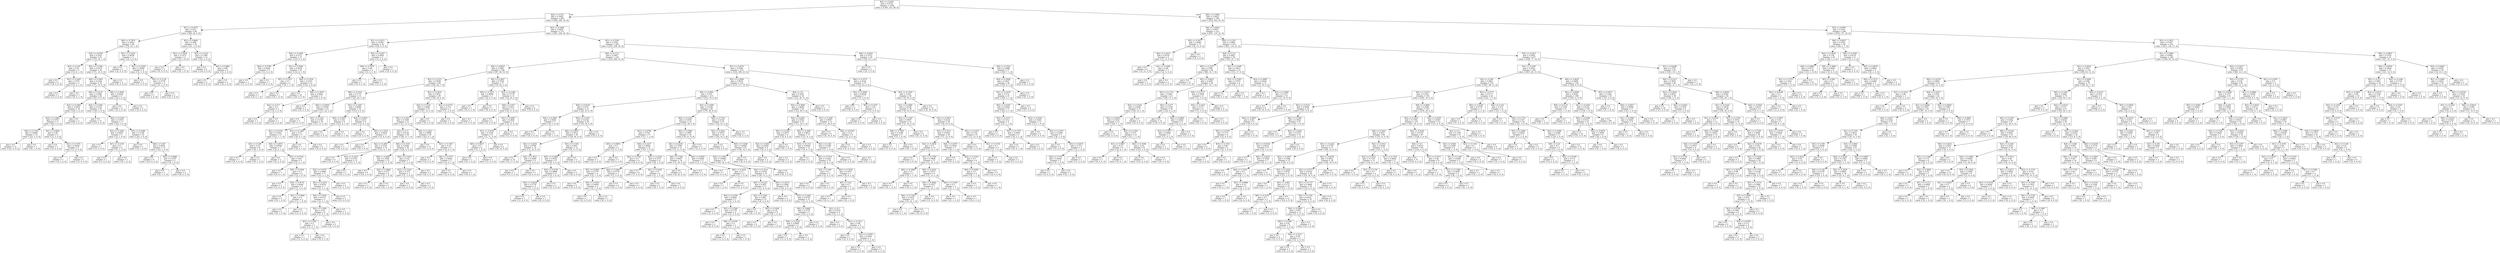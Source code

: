 digraph Tree {
node [shape=box] ;
0 [label="X[3] <= 0.2281\ngini = 0.4725\nsamples = 1248\nvalue = [1306, 552, 99, 0]"] ;
1 [label="X[4] <= 0.219\ngini = 0.5562\nsamples = 459\nvalue = [390, 290, 54, 0]"] ;
0 -> 1 [labeldistance=2.5, labelangle=45, headlabel="True"] ;
2 [label="X[1] <= 0.2474\ngini = 0.412\nsamples = 84\nvalue = [99, 26, 9, 0]"] ;
1 -> 2 ;
3 [label="X[6] <= 0.7876\ngini = 0.3643\nsamples = 66\nvalue = [78, 23, 1, 0]"] ;
2 -> 3 ;
4 [label="X[5] <= 0.0785\ngini = 0.3293\nsamples = 61\nvalue = [74, 18, 1, 0]"] ;
3 -> 4 ;
5 [label="X[3] <= 0.218\ngini = 0.54\nsamples = 5\nvalue = [3, 6, 1, 0]"] ;
4 -> 5 ;
6 [label="gini = 0.0\nsamples = 2\nvalue = [0, 6, 0, 0]"] ;
5 -> 6 ;
7 [label="X[3] <= 0.2205\ngini = 0.375\nsamples = 3\nvalue = [3, 0, 1, 0]"] ;
5 -> 7 ;
8 [label="gini = 0.0\nsamples = 2\nvalue = [3, 0, 0, 0]"] ;
7 -> 8 ;
9 [label="gini = 0.0\nsamples = 1\nvalue = [0, 0, 1, 0]"] ;
7 -> 9 ;
10 [label="X[2] <= 0.5382\ngini = 0.2474\nsamples = 56\nvalue = [71, 12, 0, 0]"] ;
4 -> 10 ;
11 [label="X[0] <= 0.3465\ngini = 0.2164\nsamples = 54\nvalue = [71, 10, 0, 0]"] ;
10 -> 11 ;
12 [label="X[0] <= 0.2237\ngini = 0.1906\nsamples = 49\nvalue = [67, 8, 0, 0]"] ;
11 -> 12 ;
13 [label="X[3] <= 0.1964\ngini = 0.2854\nsamples = 19\nvalue = [24, 5, 0, 0]"] ;
12 -> 13 ;
14 [label="X[3] <= 0.1683\ngini = 0.1975\nsamples = 17\nvalue = [24, 3, 0, 0]"] ;
13 -> 14 ;
15 [label="X[6] <= 0.7345\ngini = 0.0868\nsamples = 14\nvalue = [21, 1, 0, 0]"] ;
14 -> 15 ;
16 [label="gini = 0.0\nsamples = 13\nvalue = [21, 0, 0, 0]"] ;
15 -> 16 ;
17 [label="gini = 0.0\nsamples = 1\nvalue = [0, 1, 0, 0]"] ;
15 -> 17 ;
18 [label="X[1] <= 0.0842\ngini = 0.48\nsamples = 3\nvalue = [3, 2, 0, 0]"] ;
14 -> 18 ;
19 [label="gini = 0.0\nsamples = 1\nvalue = [2, 0, 0, 0]"] ;
18 -> 19 ;
20 [label="X[1] <= 0.1474\ngini = 0.4444\nsamples = 2\nvalue = [1, 2, 0, 0]"] ;
18 -> 20 ;
21 [label="gini = 0.0\nsamples = 1\nvalue = [0, 2, 0, 0]"] ;
20 -> 21 ;
22 [label="gini = 0.0\nsamples = 1\nvalue = [1, 0, 0, 0]"] ;
20 -> 22 ;
23 [label="gini = 0.0\nsamples = 2\nvalue = [0, 2, 0, 0]"] ;
13 -> 23 ;
24 [label="X[2] <= 0.3385\ngini = 0.1219\nsamples = 30\nvalue = [43, 3, 0, 0]"] ;
12 -> 24 ;
25 [label="gini = 0.0\nsamples = 13\nvalue = [19, 0, 0, 0]"] ;
24 -> 25 ;
26 [label="X[6] <= 0.5192\ngini = 0.1975\nsamples = 17\nvalue = [24, 3, 0, 0]"] ;
24 -> 26 ;
27 [label="X[3] <= 0.1649\ngini = 0.4444\nsamples = 3\nvalue = [2, 1, 0, 0]"] ;
26 -> 27 ;
28 [label="gini = 0.0\nsamples = 1\nvalue = [1, 0, 0, 0]"] ;
27 -> 28 ;
29 [label="X[1] <= 0.1105\ngini = 0.5\nsamples = 2\nvalue = [1, 1, 0, 0]"] ;
27 -> 29 ;
30 [label="gini = 0.0\nsamples = 1\nvalue = [1, 0, 0, 0]"] ;
29 -> 30 ;
31 [label="gini = 0.0\nsamples = 1\nvalue = [0, 1, 0, 0]"] ;
29 -> 31 ;
32 [label="X[3] <= 0.1088\ngini = 0.1528\nsamples = 14\nvalue = [22, 2, 0, 0]"] ;
26 -> 32 ;
33 [label="gini = 0.0\nsamples = 1\nvalue = [0, 1, 0, 0]"] ;
32 -> 33 ;
34 [label="X[0] <= 0.307\ngini = 0.0832\nsamples = 13\nvalue = [22, 1, 0, 0]"] ;
32 -> 34 ;
35 [label="gini = 0.0\nsamples = 8\nvalue = [14, 0, 0, 0]"] ;
34 -> 35 ;
36 [label="X[5] <= 0.0988\ngini = 0.1975\nsamples = 5\nvalue = [8, 1, 0, 0]"] ;
34 -> 36 ;
37 [label="gini = 0.0\nsamples = 1\nvalue = [0, 1, 0, 0]"] ;
36 -> 37 ;
38 [label="gini = 0.0\nsamples = 4\nvalue = [8, 0, 0, 0]"] ;
36 -> 38 ;
39 [label="X[6] <= 0.3628\ngini = 0.4444\nsamples = 5\nvalue = [4, 2, 0, 0]"] ;
11 -> 39 ;
40 [label="gini = 0.0\nsamples = 2\nvalue = [0, 2, 0, 0]"] ;
39 -> 40 ;
41 [label="gini = 0.0\nsamples = 3\nvalue = [4, 0, 0, 0]"] ;
39 -> 41 ;
42 [label="gini = 0.0\nsamples = 2\nvalue = [0, 2, 0, 0]"] ;
10 -> 42 ;
43 [label="X[1] <= 0.1053\ngini = 0.4938\nsamples = 5\nvalue = [4, 5, 0, 0]"] ;
3 -> 43 ;
44 [label="gini = 0.0\nsamples = 1\nvalue = [2, 0, 0, 0]"] ;
43 -> 44 ;
45 [label="X[2] <= 0.3559\ngini = 0.4082\nsamples = 4\nvalue = [2, 5, 0, 0]"] ;
43 -> 45 ;
46 [label="gini = 0.0\nsamples = 1\nvalue = [1, 0, 0, 0]"] ;
45 -> 46 ;
47 [label="X[5] <= 0.1134\ngini = 0.2778\nsamples = 3\nvalue = [1, 5, 0, 0]"] ;
45 -> 47 ;
48 [label="gini = 0.0\nsamples = 1\nvalue = [1, 0, 0, 0]"] ;
47 -> 48 ;
49 [label="gini = 0.0\nsamples = 2\nvalue = [0, 5, 0, 0]"] ;
47 -> 49 ;
50 [label="X[5] <= 0.0669\ngini = 0.498\nsamples = 18\nvalue = [21, 3, 8, 0]"] ;
2 -> 50 ;
51 [label="X[3] <= 0.1936\ngini = 0.1975\nsamples = 6\nvalue = [0, 1, 8, 0]"] ;
50 -> 51 ;
52 [label="gini = 0.0\nsamples = 5\nvalue = [0, 0, 8, 0]"] ;
51 -> 52 ;
53 [label="gini = 0.0\nsamples = 1\nvalue = [0, 1, 0, 0]"] ;
51 -> 53 ;
54 [label="X[5] <= 0.1221\ngini = 0.1588\nsamples = 12\nvalue = [21, 2, 0, 0]"] ;
50 -> 54 ;
55 [label="gini = 0.0\nsamples = 8\nvalue = [18, 0, 0, 0]"] ;
54 -> 55 ;
56 [label="X[2] <= 0.2882\ngini = 0.48\nsamples = 4\nvalue = [3, 2, 0, 0]"] ;
54 -> 56 ;
57 [label="gini = 0.0\nsamples = 2\nvalue = [3, 0, 0, 0]"] ;
56 -> 57 ;
58 [label="gini = 0.0\nsamples = 2\nvalue = [0, 2, 0, 0]"] ;
56 -> 58 ;
59 [label="X[2] <= 0.2448\ngini = 0.5656\nsamples = 375\nvalue = [291, 264, 45, 0]"] ;
1 -> 59 ;
60 [label="X[1] <= 0.4211\ngini = 0.4567\nsamples = 30\nvalue = [36, 6, 9, 0]"] ;
59 -> 60 ;
61 [label="X[0] <= 0.1009\ngini = 0.3571\nsamples = 27\nvalue = [33, 6, 3, 0]"] ;
60 -> 61 ;
62 [label="X[0] <= 0.0789\ngini = 0.4444\nsamples = 2\nvalue = [1, 0, 2, 0]"] ;
61 -> 62 ;
63 [label="gini = 0.0\nsamples = 1\nvalue = [1, 0, 0, 0]"] ;
62 -> 63 ;
64 [label="gini = 0.0\nsamples = 1\nvalue = [0, 0, 2, 0]"] ;
62 -> 64 ;
65 [label="X[1] <= 0.0368\ngini = 0.3024\nsamples = 25\nvalue = [32, 6, 1, 0]"] ;
61 -> 65 ;
66 [label="X[5] <= 0.1221\ngini = 0.5\nsamples = 2\nvalue = [0, 1, 1, 0]"] ;
65 -> 66 ;
67 [label="gini = 0.0\nsamples = 1\nvalue = [0, 0, 1, 0]"] ;
66 -> 67 ;
68 [label="gini = 0.0\nsamples = 1\nvalue = [0, 1, 0, 0]"] ;
66 -> 68 ;
69 [label="X[6] <= 0.7434\ngini = 0.2337\nsamples = 23\nvalue = [32, 5, 0, 0]"] ;
65 -> 69 ;
70 [label="gini = 0.0\nsamples = 19\nvalue = [30, 0, 0, 0]"] ;
69 -> 70 ;
71 [label="X[6] <= 0.7876\ngini = 0.4082\nsamples = 4\nvalue = [2, 5, 0, 0]"] ;
69 -> 71 ;
72 [label="X[2] <= 0.217\ngini = 0.5\nsamples = 2\nvalue = [2, 2, 0, 0]"] ;
71 -> 72 ;
73 [label="gini = 0.0\nsamples = 1\nvalue = [0, 2, 0, 0]"] ;
72 -> 73 ;
74 [label="gini = 0.0\nsamples = 1\nvalue = [2, 0, 0, 0]"] ;
72 -> 74 ;
75 [label="gini = 0.0\nsamples = 2\nvalue = [0, 3, 0, 0]"] ;
71 -> 75 ;
76 [label="X[5] <= 0.2297\ngini = 0.4444\nsamples = 3\nvalue = [3, 0, 6, 0]"] ;
60 -> 76 ;
77 [label="X[6] <= 0.7876\ngini = 0.48\nsamples = 2\nvalue = [3, 0, 2, 0]"] ;
76 -> 77 ;
78 [label="gini = 0.0\nsamples = 1\nvalue = [0, 0, 2, 0]"] ;
77 -> 78 ;
79 [label="gini = 0.0\nsamples = 1\nvalue = [3, 0, 0, 0]"] ;
77 -> 79 ;
80 [label="gini = 0.0\nsamples = 1\nvalue = [0, 0, 4, 0]"] ;
76 -> 80 ;
81 [label="X[2] <= 0.5295\ngini = 0.5591\nsamples = 345\nvalue = [255, 258, 36, 0]"] ;
59 -> 81 ;
82 [label="X[0] <= 0.1711\ngini = 0.5607\nsamples = 316\nvalue = [216, 248, 35, 0]"] ;
81 -> 82 ;
83 [label="X[6] <= 0.8053\ngini = 0.5485\nsamples = 106\nvalue = [87, 68, 10, 0]"] ;
82 -> 83 ;
84 [label="X[3] <= 0.1312\ngini = 0.5058\nsamples = 89\nvalue = [83, 44, 7, 0]"] ;
83 -> 84 ;
85 [label="X[6] <= 0.7522\ngini = 0.5772\nsamples = 33\nvalue = [25, 26, 5, 0]"] ;
84 -> 85 ;
86 [label="X[0] <= 0.0833\ngini = 0.5029\nsamples = 23\nvalue = [11, 22, 2, 0]"] ;
85 -> 86 ;
87 [label="gini = 0.0\nsamples = 5\nvalue = [0, 11, 0, 0]"] ;
86 -> 87 ;
88 [label="X[3] <= 0.1221\ngini = 0.5729\nsamples = 18\nvalue = [11, 11, 2, 0]"] ;
86 -> 88 ;
89 [label="X[1] <= 0.2158\ngini = 0.5263\nsamples = 15\nvalue = [11, 7, 1, 0]"] ;
88 -> 89 ;
90 [label="X[5] <= 0.186\ngini = 0.18\nsamples = 8\nvalue = [9, 1, 0, 0]"] ;
89 -> 90 ;
91 [label="gini = 0.0\nsamples = 7\nvalue = [9, 0, 0, 0]"] ;
90 -> 91 ;
92 [label="gini = 0.0\nsamples = 1\nvalue = [0, 1, 0, 0]"] ;
90 -> 92 ;
93 [label="X[4] <= 0.2975\ngini = 0.4938\nsamples = 7\nvalue = [2, 6, 1, 0]"] ;
89 -> 93 ;
94 [label="gini = 0.0\nsamples = 2\nvalue = [0, 4, 0, 0]"] ;
93 -> 94 ;
95 [label="X[5] <= 0.0756\ngini = 0.64\nsamples = 5\nvalue = [2, 2, 1, 0]"] ;
93 -> 95 ;
96 [label="gini = 0.0\nsamples = 1\nvalue = [0, 0, 1, 0]"] ;
95 -> 96 ;
97 [label="X[0] <= 0.1404\ngini = 0.5\nsamples = 4\nvalue = [2, 2, 0, 0]"] ;
95 -> 97 ;
98 [label="gini = 0.0\nsamples = 1\nvalue = [1, 0, 0, 0]"] ;
97 -> 98 ;
99 [label="X[4] <= 0.4174\ngini = 0.4444\nsamples = 3\nvalue = [1, 2, 0, 0]"] ;
97 -> 99 ;
100 [label="gini = 0.0\nsamples = 1\nvalue = [0, 1, 0, 0]"] ;
99 -> 100 ;
101 [label="X[2] <= 0.3646\ngini = 0.5\nsamples = 2\nvalue = [1, 1, 0, 0]"] ;
99 -> 101 ;
102 [label="gini = 0.0\nsamples = 1\nvalue = [0, 1, 0, 0]"] ;
101 -> 102 ;
103 [label="gini = 0.0\nsamples = 1\nvalue = [1, 0, 0, 0]"] ;
101 -> 103 ;
104 [label="X[1] <= 0.1368\ngini = 0.32\nsamples = 3\nvalue = [0, 4, 1, 0]"] ;
88 -> 104 ;
105 [label="gini = 0.0\nsamples = 1\nvalue = [0, 0, 1, 0]"] ;
104 -> 105 ;
106 [label="gini = 0.0\nsamples = 2\nvalue = [0, 4, 0, 0]"] ;
104 -> 106 ;
107 [label="X[1] <= 0.1947\ngini = 0.4989\nsamples = 10\nvalue = [14, 4, 3, 0]"] ;
85 -> 107 ;
108 [label="X[4] <= 0.4917\ngini = 0.142\nsamples = 6\nvalue = [12, 0, 1, 0]"] ;
107 -> 108 ;
109 [label="gini = 0.0\nsamples = 5\nvalue = [12, 0, 0, 0]"] ;
108 -> 109 ;
110 [label="gini = 0.0\nsamples = 1\nvalue = [0, 0, 1, 0]"] ;
108 -> 110 ;
111 [label="X[0] <= 0.0921\ngini = 0.625\nsamples = 4\nvalue = [2, 4, 2, 0]"] ;
107 -> 111 ;
112 [label="gini = 0.0\nsamples = 1\nvalue = [0, 0, 2, 0]"] ;
111 -> 112 ;
113 [label="X[5] <= 0.1076\ngini = 0.4444\nsamples = 3\nvalue = [2, 4, 0, 0]"] ;
111 -> 113 ;
114 [label="gini = 0.0\nsamples = 2\nvalue = [0, 4, 0, 0]"] ;
113 -> 114 ;
115 [label="gini = 0.0\nsamples = 1\nvalue = [2, 0, 0, 0]"] ;
113 -> 115 ;
116 [label="X[5] <= 0.2674\ngini = 0.3932\nsamples = 56\nvalue = [58, 18, 2, 0]"] ;
84 -> 116 ;
117 [label="X[2] <= 0.5191\ngini = 0.3649\nsamples = 53\nvalue = [57, 15, 2, 0]"] ;
116 -> 117 ;
118 [label="X[5] <= 0.1657\ngini = 0.3399\nsamples = 52\nvalue = [57, 13, 2, 0]"] ;
117 -> 118 ;
119 [label="X[3] <= 0.17\ngini = 0.4136\nsamples = 36\nvalue = [36, 13, 1, 0]"] ;
118 -> 119 ;
120 [label="X[2] <= 0.2847\ngini = 0.5331\nsamples = 16\nvalue = [12, 9, 1, 0]"] ;
119 -> 120 ;
121 [label="gini = 0.0\nsamples = 4\nvalue = [0, 4, 0, 0]"] ;
120 -> 121 ;
122 [label="X[3] <= 0.1627\ngini = 0.4753\nsamples = 12\nvalue = [12, 5, 1, 0]"] ;
120 -> 122 ;
123 [label="X[2] <= 0.3767\ngini = 0.3984\nsamples = 11\nvalue = [12, 3, 1, 0]"] ;
122 -> 123 ;
124 [label="X[3] <= 0.1476\ngini = 0.5679\nsamples = 7\nvalue = [5, 3, 1, 0]"] ;
123 -> 124 ;
125 [label="X[4] <= 0.5041\ngini = 0.6111\nsamples = 5\nvalue = [2, 3, 1, 0]"] ;
124 -> 125 ;
126 [label="X[2] <= 0.3281\ngini = 0.56\nsamples = 4\nvalue = [1, 3, 1, 0]"] ;
125 -> 126 ;
127 [label="X[3] <= 0.1392\ngini = 0.5\nsamples = 2\nvalue = [1, 0, 1, 0]"] ;
126 -> 127 ;
128 [label="gini = 0.0\nsamples = 1\nvalue = [1, 0, 0, 0]"] ;
127 -> 128 ;
129 [label="gini = 0.0\nsamples = 1\nvalue = [0, 0, 1, 0]"] ;
127 -> 129 ;
130 [label="gini = 0.0\nsamples = 2\nvalue = [0, 3, 0, 0]"] ;
126 -> 130 ;
131 [label="gini = 0.0\nsamples = 1\nvalue = [1, 0, 0, 0]"] ;
125 -> 131 ;
132 [label="gini = 0.0\nsamples = 2\nvalue = [3, 0, 0, 0]"] ;
124 -> 132 ;
133 [label="gini = 0.0\nsamples = 4\nvalue = [7, 0, 0, 0]"] ;
123 -> 133 ;
134 [label="gini = 0.0\nsamples = 1\nvalue = [0, 2, 0, 0]"] ;
122 -> 134 ;
135 [label="X[0] <= 0.1535\ngini = 0.2449\nsamples = 20\nvalue = [24, 4, 0, 0]"] ;
119 -> 135 ;
136 [label="X[6] <= 0.4867\ngini = 0.1049\nsamples = 13\nvalue = [17, 1, 0, 0]"] ;
135 -> 136 ;
137 [label="gini = 0.0\nsamples = 9\nvalue = [14, 0, 0, 0]"] ;
136 -> 137 ;
138 [label="X[2] <= 0.4844\ngini = 0.375\nsamples = 4\nvalue = [3, 1, 0, 0]"] ;
136 -> 138 ;
139 [label="gini = 0.0\nsamples = 3\nvalue = [3, 0, 0, 0]"] ;
138 -> 139 ;
140 [label="gini = 0.0\nsamples = 1\nvalue = [0, 1, 0, 0]"] ;
138 -> 140 ;
141 [label="X[0] <= 0.1623\ngini = 0.42\nsamples = 7\nvalue = [7, 3, 0, 0]"] ;
135 -> 141 ;
142 [label="X[2] <= 0.3142\ngini = 0.375\nsamples = 3\nvalue = [1, 3, 0, 0]"] ;
141 -> 142 ;
143 [label="gini = 0.0\nsamples = 1\nvalue = [1, 0, 0, 0]"] ;
142 -> 143 ;
144 [label="gini = 0.0\nsamples = 2\nvalue = [0, 3, 0, 0]"] ;
142 -> 144 ;
145 [label="gini = 0.0\nsamples = 4\nvalue = [6, 0, 0, 0]"] ;
141 -> 145 ;
146 [label="X[0] <= 0.1623\ngini = 0.0868\nsamples = 16\nvalue = [21, 0, 1, 0]"] ;
118 -> 146 ;
147 [label="gini = 0.0\nsamples = 11\nvalue = [17, 0, 0, 0]"] ;
146 -> 147 ;
148 [label="X[1] <= 0.1947\ngini = 0.32\nsamples = 5\nvalue = [4, 0, 1, 0]"] ;
146 -> 148 ;
149 [label="gini = 0.0\nsamples = 2\nvalue = [2, 0, 0, 0]"] ;
148 -> 149 ;
150 [label="X[6] <= 0.5575\ngini = 0.4444\nsamples = 3\nvalue = [2, 0, 1, 0]"] ;
148 -> 150 ;
151 [label="gini = 0.0\nsamples = 2\nvalue = [2, 0, 0, 0]"] ;
150 -> 151 ;
152 [label="gini = 0.0\nsamples = 1\nvalue = [0, 0, 1, 0]"] ;
150 -> 152 ;
153 [label="gini = 0.0\nsamples = 1\nvalue = [0, 2, 0, 0]"] ;
117 -> 153 ;
154 [label="X[2] <= 0.4774\ngini = 0.375\nsamples = 3\nvalue = [1, 3, 0, 0]"] ;
116 -> 154 ;
155 [label="gini = 0.0\nsamples = 2\nvalue = [0, 3, 0, 0]"] ;
154 -> 155 ;
156 [label="gini = 0.0\nsamples = 1\nvalue = [1, 0, 0, 0]"] ;
154 -> 156 ;
157 [label="X[2] <= 0.2847\ngini = 0.3746\nsamples = 17\nvalue = [4, 24, 3, 0]"] ;
83 -> 157 ;
158 [label="X[0] <= 0.1272\ngini = 0.4898\nsamples = 2\nvalue = [0, 4, 3, 0]"] ;
157 -> 158 ;
159 [label="gini = 0.0\nsamples = 1\nvalue = [0, 0, 3, 0]"] ;
158 -> 159 ;
160 [label="gini = 0.0\nsamples = 1\nvalue = [0, 4, 0, 0]"] ;
158 -> 160 ;
161 [label="X[3] <= 0.1349\ngini = 0.2778\nsamples = 15\nvalue = [4, 20, 0, 0]"] ;
157 -> 161 ;
162 [label="X[0] <= 0.057\ngini = 0.3911\nsamples = 11\nvalue = [4, 11, 0, 0]"] ;
161 -> 162 ;
163 [label="gini = 0.0\nsamples = 2\nvalue = [2, 0, 0, 0]"] ;
162 -> 163 ;
164 [label="X[1] <= 0.4947\ngini = 0.2604\nsamples = 9\nvalue = [2, 11, 0, 0]"] ;
162 -> 164 ;
165 [label="X[1] <= 0.2105\ngini = 0.1528\nsamples = 8\nvalue = [1, 11, 0, 0]"] ;
164 -> 165 ;
166 [label="X[6] <= 0.9027\ngini = 0.5\nsamples = 2\nvalue = [1, 1, 0, 0]"] ;
165 -> 166 ;
167 [label="gini = 0.0\nsamples = 1\nvalue = [0, 1, 0, 0]"] ;
166 -> 167 ;
168 [label="gini = 0.0\nsamples = 1\nvalue = [1, 0, 0, 0]"] ;
166 -> 168 ;
169 [label="gini = 0.0\nsamples = 6\nvalue = [0, 10, 0, 0]"] ;
165 -> 169 ;
170 [label="gini = 0.0\nsamples = 1\nvalue = [1, 0, 0, 0]"] ;
164 -> 170 ;
171 [label="gini = 0.0\nsamples = 4\nvalue = [0, 9, 0, 0]"] ;
161 -> 171 ;
172 [label="X[1] <= 0.2474\ngini = 0.5548\nsamples = 210\nvalue = [129, 180, 25, 0]"] ;
82 -> 172 ;
173 [label="X[5] <= 0.2006\ngini = 0.5674\nsamples = 153\nvalue = [113, 117, 19, 0]"] ;
172 -> 173 ;
174 [label="X[0] <= 0.2061\ngini = 0.533\nsamples = 115\nvalue = [101, 79, 8, 0]"] ;
173 -> 174 ;
175 [label="X[6] <= 0.4159\ngini = 0.474\nsamples = 31\nvalue = [22, 35, 0, 0]"] ;
174 -> 175 ;
176 [label="X[4] <= 0.3843\ngini = 0.2449\nsamples = 3\nvalue = [6, 1, 0, 0]"] ;
175 -> 176 ;
177 [label="gini = 0.0\nsamples = 2\nvalue = [6, 0, 0, 0]"] ;
176 -> 177 ;
178 [label="gini = 0.0\nsamples = 1\nvalue = [0, 1, 0, 0]"] ;
176 -> 178 ;
179 [label="X[5] <= 0.1541\ngini = 0.4352\nsamples = 28\nvalue = [16, 34, 0, 0]"] ;
175 -> 179 ;
180 [label="X[6] <= 0.6637\ngini = 0.3512\nsamples = 26\nvalue = [10, 34, 0, 0]"] ;
179 -> 180 ;
181 [label="X[3] <= 0.2031\ngini = 0.0799\nsamples = 14\nvalue = [1, 23, 0, 0]"] ;
180 -> 181 ;
182 [label="gini = 0.0\nsamples = 10\nvalue = [0, 17, 0, 0]"] ;
181 -> 182 ;
183 [label="X[2] <= 0.3611\ngini = 0.2449\nsamples = 4\nvalue = [1, 6, 0, 0]"] ;
181 -> 183 ;
184 [label="gini = 0.0\nsamples = 1\nvalue = [1, 0, 0, 0]"] ;
183 -> 184 ;
185 [label="gini = 0.0\nsamples = 3\nvalue = [0, 6, 0, 0]"] ;
183 -> 185 ;
186 [label="X[5] <= 0.1192\ngini = 0.495\nsamples = 12\nvalue = [9, 11, 0, 0]"] ;
180 -> 186 ;
187 [label="X[0] <= 0.1886\ngini = 0.4592\nsamples = 9\nvalue = [9, 5, 0, 0]"] ;
186 -> 187 ;
188 [label="X[4] <= 0.4339\ngini = 0.4688\nsamples = 6\nvalue = [3, 5, 0, 0]"] ;
187 -> 188 ;
189 [label="X[4] <= 0.2934\ngini = 0.2778\nsamples = 4\nvalue = [1, 5, 0, 0]"] ;
188 -> 189 ;
190 [label="gini = 0.0\nsamples = 1\nvalue = [1, 0, 0, 0]"] ;
189 -> 190 ;
191 [label="gini = 0.0\nsamples = 3\nvalue = [0, 5, 0, 0]"] ;
189 -> 191 ;
192 [label="gini = 0.0\nsamples = 2\nvalue = [2, 0, 0, 0]"] ;
188 -> 192 ;
193 [label="gini = 0.0\nsamples = 3\nvalue = [6, 0, 0, 0]"] ;
187 -> 193 ;
194 [label="gini = 0.0\nsamples = 3\nvalue = [0, 6, 0, 0]"] ;
186 -> 194 ;
195 [label="gini = 0.0\nsamples = 2\nvalue = [6, 0, 0, 0]"] ;
179 -> 195 ;
196 [label="X[3] <= 0.1608\ngini = 0.5198\nsamples = 84\nvalue = [79, 44, 8, 0]"] ;
174 -> 196 ;
197 [label="X[0] <= 0.2325\ngini = 0.5478\nsamples = 33\nvalue = [25, 28, 3, 0]"] ;
196 -> 197 ;
198 [label="X[1] <= 0.0789\ngini = 0.524\nsamples = 17\nvalue = [17, 7, 3, 0]"] ;
197 -> 198 ;
199 [label="X[6] <= 0.6903\ngini = 0.5\nsamples = 2\nvalue = [3, 0, 3, 0]"] ;
198 -> 199 ;
200 [label="gini = 0.0\nsamples = 1\nvalue = [3, 0, 0, 0]"] ;
199 -> 200 ;
201 [label="gini = 0.0\nsamples = 1\nvalue = [0, 0, 3, 0]"] ;
199 -> 201 ;
202 [label="X[0] <= 0.2237\ngini = 0.4444\nsamples = 15\nvalue = [14, 7, 0, 0]"] ;
198 -> 202 ;
203 [label="X[6] <= 0.7345\ngini = 0.5\nsamples = 9\nvalue = [6, 6, 0, 0]"] ;
202 -> 203 ;
204 [label="X[5] <= 0.0901\ngini = 0.2778\nsamples = 4\nvalue = [5, 1, 0, 0]"] ;
203 -> 204 ;
205 [label="gini = 0.0\nsamples = 2\nvalue = [3, 0, 0, 0]"] ;
204 -> 205 ;
206 [label="X[2] <= 0.3021\ngini = 0.4444\nsamples = 2\nvalue = [2, 1, 0, 0]"] ;
204 -> 206 ;
207 [label="gini = 0.0\nsamples = 1\nvalue = [2, 0, 0, 0]"] ;
206 -> 207 ;
208 [label="gini = 0.0\nsamples = 1\nvalue = [0, 1, 0, 0]"] ;
206 -> 208 ;
209 [label="X[4] <= 0.3843\ngini = 0.2778\nsamples = 5\nvalue = [1, 5, 0, 0]"] ;
203 -> 209 ;
210 [label="gini = 0.0\nsamples = 4\nvalue = [0, 5, 0, 0]"] ;
209 -> 210 ;
211 [label="gini = 0.0\nsamples = 1\nvalue = [1, 0, 0, 0]"] ;
209 -> 211 ;
212 [label="X[5] <= 0.1424\ngini = 0.1975\nsamples = 6\nvalue = [8, 1, 0, 0]"] ;
202 -> 212 ;
213 [label="gini = 0.0\nsamples = 4\nvalue = [7, 0, 0, 0]"] ;
212 -> 213 ;
214 [label="X[5] <= 0.1628\ngini = 0.5\nsamples = 2\nvalue = [1, 1, 0, 0]"] ;
212 -> 214 ;
215 [label="gini = 0.0\nsamples = 1\nvalue = [0, 1, 0, 0]"] ;
214 -> 215 ;
216 [label="gini = 0.0\nsamples = 1\nvalue = [1, 0, 0, 0]"] ;
214 -> 216 ;
217 [label="X[0] <= 0.2982\ngini = 0.3995\nsamples = 16\nvalue = [8, 21, 0, 0]"] ;
197 -> 217 ;
218 [label="X[2] <= 0.4236\ngini = 0.2188\nsamples = 13\nvalue = [3, 21, 0, 0]"] ;
217 -> 218 ;
219 [label="X[6] <= 0.708\ngini = 0.0907\nsamples = 10\nvalue = [1, 20, 0, 0]"] ;
218 -> 219 ;
220 [label="gini = 0.0\nsamples = 9\nvalue = [0, 20, 0, 0]"] ;
219 -> 220 ;
221 [label="gini = 0.0\nsamples = 1\nvalue = [1, 0, 0, 0]"] ;
219 -> 221 ;
222 [label="X[6] <= 0.6991\ngini = 0.4444\nsamples = 3\nvalue = [2, 1, 0, 0]"] ;
218 -> 222 ;
223 [label="gini = 0.0\nsamples = 1\nvalue = [1, 0, 0, 0]"] ;
222 -> 223 ;
224 [label="X[0] <= 0.2456\ngini = 0.5\nsamples = 2\nvalue = [1, 1, 0, 0]"] ;
222 -> 224 ;
225 [label="gini = 0.0\nsamples = 1\nvalue = [0, 1, 0, 0]"] ;
224 -> 225 ;
226 [label="gini = 0.0\nsamples = 1\nvalue = [1, 0, 0, 0]"] ;
224 -> 226 ;
227 [label="gini = 0.0\nsamples = 3\nvalue = [5, 0, 0, 0]"] ;
217 -> 227 ;
228 [label="X[6] <= 0.7522\ngini = 0.4316\nsamples = 51\nvalue = [54, 16, 5, 0]"] ;
196 -> 228 ;
229 [label="X[2] <= 0.3021\ngini = 0.3873\nsamples = 50\nvalue = [54, 16, 2, 0]"] ;
228 -> 229 ;
230 [label="gini = 0.0\nsamples = 9\nvalue = [18, 0, 0, 0]"] ;
229 -> 230 ;
231 [label="X[0] <= 0.3246\ngini = 0.4664\nsamples = 41\nvalue = [36, 16, 2, 0]"] ;
229 -> 231 ;
232 [label="X[0] <= 0.2851\ngini = 0.4965\nsamples = 37\nvalue = [30, 16, 2, 0]"] ;
231 -> 232 ;
233 [label="X[4] <= 0.3512\ngini = 0.4701\nsamples = 35\nvalue = [30, 13, 2, 0]"] ;
232 -> 233 ;
234 [label="X[0] <= 0.2325\ngini = 0.495\nsamples = 17\nvalue = [11, 9, 0, 0]"] ;
233 -> 234 ;
235 [label="X[4] <= 0.2769\ngini = 0.4082\nsamples = 5\nvalue = [2, 5, 0, 0]"] ;
234 -> 235 ;
236 [label="gini = 0.0\nsamples = 1\nvalue = [1, 0, 0, 0]"] ;
235 -> 236 ;
237 [label="X[5] <= 0.1366\ngini = 0.2778\nsamples = 4\nvalue = [1, 5, 0, 0]"] ;
235 -> 237 ;
238 [label="gini = 0.0\nsamples = 2\nvalue = [0, 4, 0, 0]"] ;
237 -> 238 ;
239 [label="X[6] <= 0.6195\ngini = 0.5\nsamples = 2\nvalue = [1, 1, 0, 0]"] ;
237 -> 239 ;
240 [label="gini = 0.0\nsamples = 1\nvalue = [1, 0, 0, 0]"] ;
239 -> 240 ;
241 [label="gini = 0.0\nsamples = 1\nvalue = [0, 1, 0, 0]"] ;
239 -> 241 ;
242 [label="X[2] <= 0.3281\ngini = 0.426\nsamples = 12\nvalue = [9, 4, 0, 0]"] ;
234 -> 242 ;
243 [label="gini = 0.0\nsamples = 3\nvalue = [0, 3, 0, 0]"] ;
242 -> 243 ;
244 [label="X[4] <= 0.3264\ngini = 0.18\nsamples = 9\nvalue = [9, 1, 0, 0]"] ;
242 -> 244 ;
245 [label="gini = 0.0\nsamples = 8\nvalue = [9, 0, 0, 0]"] ;
244 -> 245 ;
246 [label="gini = 0.0\nsamples = 1\nvalue = [0, 1, 0, 0]"] ;
244 -> 246 ;
247 [label="X[6] <= 0.4513\ngini = 0.3904\nsamples = 18\nvalue = [19, 4, 2, 0]"] ;
233 -> 247 ;
248 [label="gini = 0.0\nsamples = 3\nvalue = [6, 0, 0, 0]"] ;
247 -> 248 ;
249 [label="X[5] <= 0.1483\ngini = 0.4765\nsamples = 15\nvalue = [13, 4, 2, 0]"] ;
247 -> 249 ;
250 [label="X[6] <= 0.4867\ngini = 0.2778\nsamples = 9\nvalue = [10, 2, 0, 0]"] ;
249 -> 250 ;
251 [label="X[0] <= 0.2325\ngini = 0.4444\nsamples = 2\nvalue = [1, 2, 0, 0]"] ;
250 -> 251 ;
252 [label="gini = 0.0\nsamples = 1\nvalue = [1, 0, 0, 0]"] ;
251 -> 252 ;
253 [label="gini = 0.0\nsamples = 1\nvalue = [0, 2, 0, 0]"] ;
251 -> 253 ;
254 [label="gini = 0.0\nsamples = 7\nvalue = [9, 0, 0, 0]"] ;
250 -> 254 ;
255 [label="X[1] <= 0.1\ngini = 0.6531\nsamples = 6\nvalue = [3, 2, 2, 0]"] ;
249 -> 255 ;
256 [label="gini = 0.0\nsamples = 2\nvalue = [0, 2, 0, 0]"] ;
255 -> 256 ;
257 [label="X[1] <= 0.1211\ngini = 0.48\nsamples = 4\nvalue = [3, 0, 2, 0]"] ;
255 -> 257 ;
258 [label="gini = 0.0\nsamples = 1\nvalue = [2, 0, 0, 0]"] ;
257 -> 258 ;
259 [label="X[2] <= 0.3594\ngini = 0.4444\nsamples = 3\nvalue = [1, 0, 2, 0]"] ;
257 -> 259 ;
260 [label="gini = 0.0\nsamples = 1\nvalue = [1, 0, 0, 0]"] ;
259 -> 260 ;
261 [label="gini = 0.0\nsamples = 2\nvalue = [0, 0, 2, 0]"] ;
259 -> 261 ;
262 [label="gini = 0.0\nsamples = 2\nvalue = [0, 3, 0, 0]"] ;
232 -> 262 ;
263 [label="gini = 0.0\nsamples = 4\nvalue = [6, 0, 0, 0]"] ;
231 -> 263 ;
264 [label="gini = 0.0\nsamples = 1\nvalue = [0, 0, 3, 0]"] ;
228 -> 264 ;
265 [label="X[4] <= 0.5\ngini = 0.5407\nsamples = 38\nvalue = [12, 38, 11, 0]"] ;
173 -> 265 ;
266 [label="X[2] <= 0.3906\ngini = 0.4668\nsamples = 36\nvalue = [12, 38, 5, 0]"] ;
265 -> 266 ;
267 [label="X[4] <= 0.2645\ngini = 0.5934\nsamples = 23\nvalue = [11, 18, 5, 0]"] ;
266 -> 267 ;
268 [label="X[0] <= 0.2325\ngini = 0.2975\nsamples = 6\nvalue = [0, 9, 2, 0]"] ;
267 -> 268 ;
269 [label="X[2] <= 0.3403\ngini = 0.4444\nsamples = 4\nvalue = [0, 4, 2, 0]"] ;
268 -> 269 ;
270 [label="gini = 0.0\nsamples = 2\nvalue = [0, 4, 0, 0]"] ;
269 -> 270 ;
271 [label="gini = 0.0\nsamples = 2\nvalue = [0, 0, 2, 0]"] ;
269 -> 271 ;
272 [label="gini = 0.0\nsamples = 2\nvalue = [0, 5, 0, 0]"] ;
268 -> 272 ;
273 [label="X[0] <= 0.2061\ngini = 0.6011\nsamples = 17\nvalue = [11, 9, 3, 0]"] ;
267 -> 273 ;
274 [label="X[3] <= 0.1312\ngini = 0.6044\nsamples = 12\nvalue = [4, 8, 3, 0]"] ;
273 -> 274 ;
275 [label="gini = 0.0\nsamples = 2\nvalue = [2, 0, 0, 0]"] ;
274 -> 275 ;
276 [label="X[0] <= 0.1974\ngini = 0.5444\nsamples = 10\nvalue = [2, 8, 3, 0]"] ;
274 -> 276 ;
277 [label="X[3] <= 0.169\ngini = 0.5\nsamples = 3\nvalue = [2, 0, 2, 0]"] ;
276 -> 277 ;
278 [label="gini = 0.0\nsamples = 2\nvalue = [2, 0, 0, 0]"] ;
277 -> 278 ;
279 [label="gini = 0.0\nsamples = 1\nvalue = [0, 0, 2, 0]"] ;
277 -> 279 ;
280 [label="X[4] <= 0.3678\ngini = 0.1975\nsamples = 7\nvalue = [0, 8, 1, 0]"] ;
276 -> 280 ;
281 [label="X[5] <= 0.25\ngini = 0.5\nsamples = 2\nvalue = [0, 1, 1, 0]"] ;
280 -> 281 ;
282 [label="gini = 0.0\nsamples = 1\nvalue = [0, 0, 1, 0]"] ;
281 -> 282 ;
283 [label="gini = 0.0\nsamples = 1\nvalue = [0, 1, 0, 0]"] ;
281 -> 283 ;
284 [label="gini = 0.0\nsamples = 5\nvalue = [0, 7, 0, 0]"] ;
280 -> 284 ;
285 [label="X[5] <= 0.343\ngini = 0.2188\nsamples = 5\nvalue = [7, 1, 0, 0]"] ;
273 -> 285 ;
286 [label="gini = 0.0\nsamples = 4\nvalue = [7, 0, 0, 0]"] ;
285 -> 286 ;
287 [label="gini = 0.0\nsamples = 1\nvalue = [0, 1, 0, 0]"] ;
285 -> 287 ;
288 [label="X[3] <= 0.1981\ngini = 0.0907\nsamples = 13\nvalue = [1, 20, 0, 0]"] ;
266 -> 288 ;
289 [label="gini = 0.0\nsamples = 9\nvalue = [0, 16, 0, 0]"] ;
288 -> 289 ;
290 [label="X[6] <= 0.6195\ngini = 0.32\nsamples = 4\nvalue = [1, 4, 0, 0]"] ;
288 -> 290 ;
291 [label="gini = 0.0\nsamples = 3\nvalue = [0, 4, 0, 0]"] ;
290 -> 291 ;
292 [label="gini = 0.0\nsamples = 1\nvalue = [1, 0, 0, 0]"] ;
290 -> 292 ;
293 [label="gini = 0.0\nsamples = 2\nvalue = [0, 0, 6, 0]"] ;
265 -> 293 ;
294 [label="X[6] <= 0.5575\ngini = 0.4102\nsamples = 57\nvalue = [16, 63, 6, 0]"] ;
172 -> 294 ;
295 [label="X[3] <= 0.2046\ngini = 0.4628\nsamples = 7\nvalue = [7, 4, 0, 0]"] ;
294 -> 295 ;
296 [label="gini = 0.0\nsamples = 4\nvalue = [6, 0, 0, 0]"] ;
295 -> 296 ;
297 [label="X[0] <= 0.2237\ngini = 0.32\nsamples = 3\nvalue = [1, 4, 0, 0]"] ;
295 -> 297 ;
298 [label="gini = 0.0\nsamples = 1\nvalue = [1, 0, 0, 0]"] ;
297 -> 298 ;
299 [label="gini = 0.0\nsamples = 2\nvalue = [0, 4, 0, 0]"] ;
297 -> 299 ;
300 [label="X[3] <= 0.1918\ngini = 0.343\nsamples = 50\nvalue = [9, 59, 6, 0]"] ;
294 -> 300 ;
301 [label="X[1] <= 0.2684\ngini = 0.4156\nsamples = 38\nvalue = [9, 43, 6, 0]"] ;
300 -> 301 ;
302 [label="X[3] <= 0.1329\ngini = 0.0997\nsamples = 10\nvalue = [1, 18, 0, 0]"] ;
301 -> 302 ;
303 [label="X[6] <= 0.7965\ngini = 0.2188\nsamples = 4\nvalue = [1, 7, 0, 0]"] ;
302 -> 303 ;
304 [label="gini = 0.0\nsamples = 1\nvalue = [1, 0, 0, 0]"] ;
303 -> 304 ;
305 [label="gini = 0.0\nsamples = 3\nvalue = [0, 7, 0, 0]"] ;
303 -> 305 ;
306 [label="gini = 0.0\nsamples = 6\nvalue = [0, 11, 0, 0]"] ;
302 -> 306 ;
307 [label="X[1] <= 0.3632\ngini = 0.5233\nsamples = 28\nvalue = [8, 25, 6, 0]"] ;
301 -> 307 ;
308 [label="X[1] <= 0.3211\ngini = 0.6243\nsamples = 20\nvalue = [7, 13, 6, 0]"] ;
307 -> 308 ;
309 [label="X[2] <= 0.2934\ngini = 0.5\nsamples = 13\nvalue = [3, 12, 3, 0]"] ;
308 -> 309 ;
310 [label="gini = 0.0\nsamples = 2\nvalue = [2, 0, 0, 0]"] ;
309 -> 310 ;
311 [label="X[1] <= 0.2789\ngini = 0.3984\nsamples = 11\nvalue = [1, 12, 3, 0]"] ;
309 -> 311 ;
312 [label="X[0] <= 0.1886\ngini = 0.5\nsamples = 2\nvalue = [0, 1, 1, 0]"] ;
311 -> 312 ;
313 [label="gini = 0.0\nsamples = 1\nvalue = [0, 1, 0, 0]"] ;
312 -> 313 ;
314 [label="gini = 0.0\nsamples = 1\nvalue = [0, 0, 1, 0]"] ;
312 -> 314 ;
315 [label="X[0] <= 0.2632\ngini = 0.3571\nsamples = 9\nvalue = [1, 11, 2, 0]"] ;
311 -> 315 ;
316 [label="X[2] <= 0.4462\ngini = 0.2917\nsamples = 7\nvalue = [1, 10, 1, 0]"] ;
315 -> 316 ;
317 [label="X[6] <= 0.7345\ngini = 0.1653\nsamples = 6\nvalue = [0, 10, 1, 0]"] ;
316 -> 317 ;
318 [label="gini = 0.0\nsamples = 1\nvalue = [0, 0, 1, 0]"] ;
317 -> 318 ;
319 [label="gini = 0.0\nsamples = 5\nvalue = [0, 10, 0, 0]"] ;
317 -> 319 ;
320 [label="gini = 0.0\nsamples = 1\nvalue = [1, 0, 0, 0]"] ;
316 -> 320 ;
321 [label="X[4] <= 0.3595\ngini = 0.5\nsamples = 2\nvalue = [0, 1, 1, 0]"] ;
315 -> 321 ;
322 [label="gini = 0.0\nsamples = 1\nvalue = [0, 1, 0, 0]"] ;
321 -> 322 ;
323 [label="gini = 0.0\nsamples = 1\nvalue = [0, 0, 1, 0]"] ;
321 -> 323 ;
324 [label="X[4] <= 0.2975\ngini = 0.5938\nsamples = 7\nvalue = [4, 1, 3, 0]"] ;
308 -> 324 ;
325 [label="gini = 0.0\nsamples = 1\nvalue = [0, 0, 2, 0]"] ;
324 -> 325 ;
326 [label="X[0] <= 0.2193\ngini = 0.5\nsamples = 6\nvalue = [4, 1, 1, 0]"] ;
324 -> 326 ;
327 [label="X[4] <= 0.4298\ngini = 0.5\nsamples = 2\nvalue = [0, 1, 1, 0]"] ;
326 -> 327 ;
328 [label="gini = 0.0\nsamples = 1\nvalue = [0, 1, 0, 0]"] ;
327 -> 328 ;
329 [label="gini = 0.0\nsamples = 1\nvalue = [0, 0, 1, 0]"] ;
327 -> 329 ;
330 [label="gini = 0.0\nsamples = 4\nvalue = [4, 0, 0, 0]"] ;
326 -> 330 ;
331 [label="X[5] <= 0.2355\ngini = 0.142\nsamples = 8\nvalue = [1, 12, 0, 0]"] ;
307 -> 331 ;
332 [label="gini = 0.0\nsamples = 6\nvalue = [0, 11, 0, 0]"] ;
331 -> 332 ;
333 [label="X[3] <= 0.1556\ngini = 0.5\nsamples = 2\nvalue = [1, 1, 0, 0]"] ;
331 -> 333 ;
334 [label="gini = 0.0\nsamples = 1\nvalue = [0, 1, 0, 0]"] ;
333 -> 334 ;
335 [label="gini = 0.0\nsamples = 1\nvalue = [1, 0, 0, 0]"] ;
333 -> 335 ;
336 [label="gini = 0.0\nsamples = 12\nvalue = [0, 16, 0, 0]"] ;
300 -> 336 ;
337 [label="X[0] <= 0.0921\ngini = 0.3512\nsamples = 29\nvalue = [39, 10, 1, 0]"] ;
81 -> 337 ;
338 [label="gini = 0.0\nsamples = 2\nvalue = [0, 3, 0, 0]"] ;
337 -> 338 ;
339 [label="X[6] <= 0.7522\ngini = 0.2888\nsamples = 27\nvalue = [39, 7, 1, 0]"] ;
337 -> 339 ;
340 [label="X[4] <= 0.5909\ngini = 0.2637\nsamples = 26\nvalue = [39, 6, 1, 0]"] ;
339 -> 340 ;
341 [label="X[1] <= 0.2158\ngini = 0.172\nsamples = 25\nvalue = [39, 3, 1, 0]"] ;
340 -> 341 ;
342 [label="X[5] <= 0.1047\ngini = 0.2692\nsamples = 17\nvalue = [22, 3, 1, 0]"] ;
341 -> 342 ;
343 [label="X[1] <= 0.1211\ngini = 0.5312\nsamples = 4\nvalue = [5, 2, 1, 0]"] ;
342 -> 343 ;
344 [label="gini = 0.0\nsamples = 2\nvalue = [5, 0, 0, 0]"] ;
343 -> 344 ;
345 [label="X[1] <= 0.1579\ngini = 0.4444\nsamples = 2\nvalue = [0, 2, 1, 0]"] ;
343 -> 345 ;
346 [label="gini = 0.0\nsamples = 1\nvalue = [0, 0, 1, 0]"] ;
345 -> 346 ;
347 [label="gini = 0.0\nsamples = 1\nvalue = [0, 2, 0, 0]"] ;
345 -> 347 ;
348 [label="X[2] <= 0.6163\ngini = 0.1049\nsamples = 13\nvalue = [17, 1, 0, 0]"] ;
342 -> 348 ;
349 [label="gini = 0.0\nsamples = 8\nvalue = [11, 0, 0, 0]"] ;
348 -> 349 ;
350 [label="X[3] <= 0.1972\ngini = 0.2449\nsamples = 5\nvalue = [6, 1, 0, 0]"] ;
348 -> 350 ;
351 [label="gini = 0.0\nsamples = 2\nvalue = [3, 0, 0, 0]"] ;
350 -> 351 ;
352 [label="X[5] <= 0.2674\ngini = 0.375\nsamples = 3\nvalue = [3, 1, 0, 0]"] ;
350 -> 352 ;
353 [label="X[4] <= 0.376\ngini = 0.4444\nsamples = 2\nvalue = [2, 1, 0, 0]"] ;
352 -> 353 ;
354 [label="gini = 0.0\nsamples = 1\nvalue = [2, 0, 0, 0]"] ;
353 -> 354 ;
355 [label="gini = 0.0\nsamples = 1\nvalue = [0, 1, 0, 0]"] ;
353 -> 355 ;
356 [label="gini = 0.0\nsamples = 1\nvalue = [1, 0, 0, 0]"] ;
352 -> 356 ;
357 [label="gini = 0.0\nsamples = 8\nvalue = [17, 0, 0, 0]"] ;
341 -> 357 ;
358 [label="gini = 0.0\nsamples = 1\nvalue = [0, 3, 0, 0]"] ;
340 -> 358 ;
359 [label="gini = 0.0\nsamples = 1\nvalue = [0, 1, 0, 0]"] ;
339 -> 359 ;
360 [label="X[6] <= 0.3982\ngini = 0.3918\nsamples = 789\nvalue = [916, 262, 45, 0]"] ;
0 -> 360 [labeldistance=2.5, labelangle=-45, headlabel="False"] ;
361 [label="X[6] <= 0.0619\ngini = 0.3057\nsamples = 523\nvalue = [657, 125, 21, 0]"] ;
360 -> 361 ;
362 [label="X[2] <= 0.5677\ngini = 0.4082\nsamples = 11\nvalue = [6, 15, 0, 0]"] ;
361 -> 362 ;
363 [label="X[4] <= 0.1612\ngini = 0.2076\nsamples = 9\nvalue = [2, 15, 0, 0]"] ;
362 -> 363 ;
364 [label="gini = 0.0\nsamples = 6\nvalue = [0, 12, 0, 0]"] ;
363 -> 364 ;
365 [label="X[1] <= 0.1684\ngini = 0.48\nsamples = 3\nvalue = [2, 3, 0, 0]"] ;
363 -> 365 ;
366 [label="gini = 0.0\nsamples = 1\nvalue = [0, 3, 0, 0]"] ;
365 -> 366 ;
367 [label="gini = 0.0\nsamples = 2\nvalue = [2, 0, 0, 0]"] ;
365 -> 367 ;
368 [label="gini = 0.0\nsamples = 2\nvalue = [4, 0, 0, 0]"] ;
362 -> 368 ;
369 [label="X[6] <= 0.1327\ngini = 0.2865\nsamples = 512\nvalue = [651, 110, 21, 0]"] ;
361 -> 369 ;
370 [label="X[6] <= 0.115\ngini = 0.4467\nsamples = 85\nvalue = [93, 33, 7, 0]"] ;
369 -> 370 ;
371 [label="X[0] <= 0.2237\ngini = 0.368\nsamples = 64\nvalue = [80, 16, 7, 0]"] ;
370 -> 371 ;
372 [label="gini = 0.0\nsamples = 15\nvalue = [23, 0, 0, 0]"] ;
371 -> 372 ;
373 [label="X[2] <= 0.6632\ngini = 0.4447\nsamples = 49\nvalue = [57, 16, 7, 0]"] ;
371 -> 373 ;
374 [label="X[5] <= 0.1715\ngini = 0.3607\nsamples = 43\nvalue = [56, 13, 3, 0]"] ;
373 -> 374 ;
375 [label="X[5] <= 0.1424\ngini = 0.4245\nsamples = 27\nvalue = [34, 13, 1, 0]"] ;
374 -> 375 ;
376 [label="X[3] <= 0.4653\ngini = 0.3163\nsamples = 23\nvalue = [34, 7, 1, 0]"] ;
375 -> 376 ;
377 [label="gini = 0.0\nsamples = 11\nvalue = [22, 0, 0, 0]"] ;
376 -> 377 ;
378 [label="X[4] <= 0.1364\ngini = 0.515\nsamples = 12\nvalue = [12, 7, 1, 0]"] ;
376 -> 378 ;
379 [label="X[1] <= 0.0947\ngini = 0.32\nsamples = 4\nvalue = [0, 4, 1, 0]"] ;
378 -> 379 ;
380 [label="gini = 0.0\nsamples = 3\nvalue = [0, 4, 0, 0]"] ;
379 -> 380 ;
381 [label="gini = 0.0\nsamples = 1\nvalue = [0, 0, 1, 0]"] ;
379 -> 381 ;
382 [label="X[0] <= 0.3596\ngini = 0.32\nsamples = 8\nvalue = [12, 3, 0, 0]"] ;
378 -> 382 ;
383 [label="gini = 0.0\nsamples = 7\nvalue = [12, 0, 0, 0]"] ;
382 -> 383 ;
384 [label="gini = 0.0\nsamples = 1\nvalue = [0, 3, 0, 0]"] ;
382 -> 384 ;
385 [label="gini = 0.0\nsamples = 4\nvalue = [0, 6, 0, 0]"] ;
375 -> 385 ;
386 [label="X[3] <= 0.577\ngini = 0.1528\nsamples = 16\nvalue = [22, 0, 2, 0]"] ;
374 -> 386 ;
387 [label="gini = 0.0\nsamples = 12\nvalue = [18, 0, 0, 0]"] ;
386 -> 387 ;
388 [label="X[6] <= 0.0885\ngini = 0.4444\nsamples = 4\nvalue = [4, 0, 2, 0]"] ;
386 -> 388 ;
389 [label="X[3] <= 0.5857\ngini = 0.4444\nsamples = 2\nvalue = [1, 0, 2, 0]"] ;
388 -> 389 ;
390 [label="gini = 0.0\nsamples = 1\nvalue = [0, 0, 2, 0]"] ;
389 -> 390 ;
391 [label="gini = 0.0\nsamples = 1\nvalue = [1, 0, 0, 0]"] ;
389 -> 391 ;
392 [label="gini = 0.0\nsamples = 2\nvalue = [3, 0, 0, 0]"] ;
388 -> 392 ;
393 [label="X[4] <= 0.2727\ngini = 0.5938\nsamples = 6\nvalue = [1, 3, 4, 0]"] ;
373 -> 393 ;
394 [label="X[5] <= 0.1453\ngini = 0.375\nsamples = 4\nvalue = [1, 3, 0, 0]"] ;
393 -> 394 ;
395 [label="gini = 0.0\nsamples = 3\nvalue = [0, 3, 0, 0]"] ;
394 -> 395 ;
396 [label="gini = 0.0\nsamples = 1\nvalue = [1, 0, 0, 0]"] ;
394 -> 396 ;
397 [label="gini = 0.0\nsamples = 2\nvalue = [0, 0, 4, 0]"] ;
393 -> 397 ;
398 [label="X[2] <= 0.5399\ngini = 0.4911\nsamples = 21\nvalue = [13, 17, 0, 0]"] ;
370 -> 398 ;
399 [label="X[3] <= 0.5393\ngini = 0.1975\nsamples = 8\nvalue = [8, 1, 0, 0]"] ;
398 -> 399 ;
400 [label="gini = 0.0\nsamples = 7\nvalue = [8, 0, 0, 0]"] ;
399 -> 400 ;
401 [label="gini = 0.0\nsamples = 1\nvalue = [0, 1, 0, 0]"] ;
399 -> 401 ;
402 [label="X[3] <= 0.4892\ngini = 0.3628\nsamples = 13\nvalue = [5, 16, 0, 0]"] ;
398 -> 402 ;
403 [label="gini = 0.0\nsamples = 3\nvalue = [4, 0, 0, 0]"] ;
402 -> 403 ;
404 [label="X[3] <= 0.5498\ngini = 0.1107\nsamples = 10\nvalue = [1, 16, 0, 0]"] ;
402 -> 404 ;
405 [label="gini = 0.0\nsamples = 9\nvalue = [0, 16, 0, 0]"] ;
404 -> 405 ;
406 [label="gini = 0.0\nsamples = 1\nvalue = [1, 0, 0, 0]"] ;
404 -> 406 ;
407 [label="X[5] <= 0.2413\ngini = 0.2462\nsamples = 427\nvalue = [558, 77, 14, 0]"] ;
369 -> 407 ;
408 [label="X[1] <= 0.1947\ngini = 0.2022\nsamples = 342\nvalue = [455, 44, 13, 0]"] ;
407 -> 408 ;
409 [label="X[5] <= 0.189\ngini = 0.2865\nsamples = 216\nvalue = [267, 40, 13, 0]"] ;
408 -> 409 ;
410 [label="X[2] <= 0.3212\ngini = 0.2521\nsamples = 192\nvalue = [245, 33, 8, 0]"] ;
409 -> 410 ;
411 [label="X[3] <= 0.2531\ngini = 0.4838\nsamples = 29\nvalue = [27, 9, 4, 0]"] ;
410 -> 411 ;
412 [label="X[4] <= 0.4959\ngini = 0.48\nsamples = 6\nvalue = [4, 6, 0, 0]"] ;
411 -> 412 ;
413 [label="X[2] <= 0.2743\ngini = 0.375\nsamples = 4\nvalue = [2, 6, 0, 0]"] ;
412 -> 413 ;
414 [label="gini = 0.0\nsamples = 2\nvalue = [0, 3, 0, 0]"] ;
413 -> 414 ;
415 [label="X[5] <= 0.1192\ngini = 0.48\nsamples = 2\nvalue = [2, 3, 0, 0]"] ;
413 -> 415 ;
416 [label="gini = 0.0\nsamples = 1\nvalue = [2, 0, 0, 0]"] ;
415 -> 416 ;
417 [label="gini = 0.0\nsamples = 1\nvalue = [0, 3, 0, 0]"] ;
415 -> 417 ;
418 [label="gini = 0.0\nsamples = 2\nvalue = [2, 0, 0, 0]"] ;
412 -> 418 ;
419 [label="X[6] <= 0.2389\ngini = 0.3844\nsamples = 23\nvalue = [23, 3, 4, 0]"] ;
411 -> 419 ;
420 [label="gini = 0.0\nsamples = 9\nvalue = [11, 0, 0, 0]"] ;
419 -> 420 ;
421 [label="X[4] <= 0.3264\ngini = 0.5319\nsamples = 14\nvalue = [12, 3, 4, 0]"] ;
419 -> 421 ;
422 [label="X[1] <= 0.0526\ngini = 0.6612\nsamples = 9\nvalue = [4, 3, 4, 0]"] ;
421 -> 422 ;
423 [label="gini = 0.0\nsamples = 2\nvalue = [0, 0, 3, 0]"] ;
422 -> 423 ;
424 [label="X[6] <= 0.2655\ngini = 0.5938\nsamples = 7\nvalue = [4, 3, 1, 0]"] ;
422 -> 424 ;
425 [label="gini = 0.0\nsamples = 2\nvalue = [0, 2, 0, 0]"] ;
424 -> 425 ;
426 [label="X[0] <= 0.3553\ngini = 0.5\nsamples = 5\nvalue = [4, 1, 1, 0]"] ;
424 -> 426 ;
427 [label="gini = 0.0\nsamples = 1\nvalue = [0, 0, 1, 0]"] ;
426 -> 427 ;
428 [label="X[5] <= 0.0988\ngini = 0.32\nsamples = 4\nvalue = [4, 1, 0, 0]"] ;
426 -> 428 ;
429 [label="gini = 0.0\nsamples = 1\nvalue = [0, 1, 0, 0]"] ;
428 -> 429 ;
430 [label="gini = 0.0\nsamples = 3\nvalue = [4, 0, 0, 0]"] ;
428 -> 430 ;
431 [label="gini = 0.0\nsamples = 5\nvalue = [8, 0, 0, 0]"] ;
421 -> 431 ;
432 [label="X[6] <= 0.3805\ngini = 0.2049\nsamples = 163\nvalue = [218, 24, 4, 0]"] ;
410 -> 432 ;
433 [label="X[3] <= 0.3535\ngini = 0.1764\nsamples = 153\nvalue = [207, 18, 4, 0]"] ;
432 -> 433 ;
434 [label="X[6] <= 0.3451\ngini = 0.3027\nsamples = 66\nvalue = [79, 13, 4, 0]"] ;
433 -> 434 ;
435 [label="X[5] <= 0.1424\ngini = 0.2778\nsamples = 51\nvalue = [60, 12, 0, 0]"] ;
434 -> 435 ;
436 [label="X[2] <= 0.4497\ngini = 0.1049\nsamples = 27\nvalue = [34, 2, 0, 0]"] ;
435 -> 436 ;
437 [label="gini = 0.0\nsamples = 12\nvalue = [19, 0, 0, 0]"] ;
436 -> 437 ;
438 [label="X[3] <= 0.2426\ngini = 0.2076\nsamples = 15\nvalue = [15, 2, 0, 0]"] ;
436 -> 438 ;
439 [label="gini = 0.0\nsamples = 1\nvalue = [0, 1, 0, 0]"] ;
438 -> 439 ;
440 [label="X[5] <= 0.061\ngini = 0.1172\nsamples = 14\nvalue = [15, 1, 0, 0]"] ;
438 -> 440 ;
441 [label="X[0] <= 0.2193\ngini = 0.5\nsamples = 2\nvalue = [1, 1, 0, 0]"] ;
440 -> 441 ;
442 [label="gini = 0.0\nsamples = 1\nvalue = [0, 1, 0, 0]"] ;
441 -> 442 ;
443 [label="gini = 0.0\nsamples = 1\nvalue = [1, 0, 0, 0]"] ;
441 -> 443 ;
444 [label="gini = 0.0\nsamples = 12\nvalue = [14, 0, 0, 0]"] ;
440 -> 444 ;
445 [label="X[2] <= 0.6076\ngini = 0.4012\nsamples = 24\nvalue = [26, 10, 0, 0]"] ;
435 -> 445 ;
446 [label="X[2] <= 0.5573\ngini = 0.4518\nsamples = 20\nvalue = [19, 10, 0, 0]"] ;
445 -> 446 ;
447 [label="X[1] <= 0.1737\ngini = 0.3648\nsamples = 19\nvalue = [19, 6, 0, 0]"] ;
446 -> 447 ;
448 [label="X[5] <= 0.1744\ngini = 0.4321\nsamples = 16\nvalue = [13, 6, 0, 0]"] ;
447 -> 448 ;
449 [label="X[4] <= 0.4463\ngini = 0.497\nsamples = 12\nvalue = [7, 6, 0, 0]"] ;
448 -> 449 ;
450 [label="X[6] <= 0.2389\ngini = 0.42\nsamples = 9\nvalue = [7, 3, 0, 0]"] ;
449 -> 450 ;
451 [label="gini = 0.0\nsamples = 4\nvalue = [5, 0, 0, 0]"] ;
450 -> 451 ;
452 [label="X[4] <= 0.3512\ngini = 0.48\nsamples = 5\nvalue = [2, 3, 0, 0]"] ;
450 -> 452 ;
453 [label="gini = 0.0\nsamples = 3\nvalue = [0, 3, 0, 0]"] ;
452 -> 453 ;
454 [label="gini = 0.0\nsamples = 2\nvalue = [2, 0, 0, 0]"] ;
452 -> 454 ;
455 [label="gini = 0.0\nsamples = 3\nvalue = [0, 3, 0, 0]"] ;
449 -> 455 ;
456 [label="gini = 0.0\nsamples = 4\nvalue = [6, 0, 0, 0]"] ;
448 -> 456 ;
457 [label="gini = 0.0\nsamples = 3\nvalue = [6, 0, 0, 0]"] ;
447 -> 457 ;
458 [label="gini = 0.0\nsamples = 1\nvalue = [0, 4, 0, 0]"] ;
446 -> 458 ;
459 [label="gini = 0.0\nsamples = 4\nvalue = [7, 0, 0, 0]"] ;
445 -> 459 ;
460 [label="X[2] <= 0.5312\ngini = 0.3438\nsamples = 15\nvalue = [19, 1, 4, 0]"] ;
434 -> 460 ;
461 [label="X[3] <= 0.3332\ngini = 0.1723\nsamples = 13\nvalue = [19, 0, 2, 0]"] ;
460 -> 461 ;
462 [label="gini = 0.0\nsamples = 11\nvalue = [17, 0, 0, 0]"] ;
461 -> 462 ;
463 [label="X[5] <= 0.1134\ngini = 0.5\nsamples = 2\nvalue = [2, 0, 2, 0]"] ;
461 -> 463 ;
464 [label="gini = 0.0\nsamples = 1\nvalue = [2, 0, 0, 0]"] ;
463 -> 464 ;
465 [label="gini = 0.0\nsamples = 1\nvalue = [0, 0, 2, 0]"] ;
463 -> 465 ;
466 [label="X[1] <= 0.1316\ngini = 0.4444\nsamples = 2\nvalue = [0, 1, 2, 0]"] ;
460 -> 466 ;
467 [label="gini = 0.0\nsamples = 1\nvalue = [0, 0, 2, 0]"] ;
466 -> 467 ;
468 [label="gini = 0.0\nsamples = 1\nvalue = [0, 1, 0, 0]"] ;
466 -> 468 ;
469 [label="X[3] <= 0.5542\ngini = 0.0724\nsamples = 87\nvalue = [128, 5, 0, 0]"] ;
433 -> 469 ;
470 [label="X[4] <= 0.5\ngini = 0.0615\nsamples = 83\nvalue = [122, 4, 0, 0]"] ;
469 -> 470 ;
471 [label="gini = 0.0\nsamples = 75\nvalue = [116, 0, 0, 0]"] ;
470 -> 471 ;
472 [label="X[2] <= 0.5573\ngini = 0.48\nsamples = 8\nvalue = [6, 4, 0, 0]"] ;
470 -> 472 ;
473 [label="gini = 0.0\nsamples = 3\nvalue = [0, 3, 0, 0]"] ;
472 -> 473 ;
474 [label="X[5] <= 0.1686\ngini = 0.2449\nsamples = 5\nvalue = [6, 1, 0, 0]"] ;
472 -> 474 ;
475 [label="gini = 0.0\nsamples = 4\nvalue = [6, 0, 0, 0]"] ;
474 -> 475 ;
476 [label="gini = 0.0\nsamples = 1\nvalue = [0, 1, 0, 0]"] ;
474 -> 476 ;
477 [label="X[2] <= 0.684\ngini = 0.2449\nsamples = 4\nvalue = [6, 1, 0, 0]"] ;
469 -> 477 ;
478 [label="X[1] <= 0.1368\ngini = 0.4444\nsamples = 2\nvalue = [2, 1, 0, 0]"] ;
477 -> 478 ;
479 [label="gini = 0.0\nsamples = 1\nvalue = [0, 1, 0, 0]"] ;
478 -> 479 ;
480 [label="gini = 0.0\nsamples = 1\nvalue = [2, 0, 0, 0]"] ;
478 -> 480 ;
481 [label="gini = 0.0\nsamples = 2\nvalue = [4, 0, 0, 0]"] ;
477 -> 481 ;
482 [label="X[2] <= 0.5851\ngini = 0.4567\nsamples = 10\nvalue = [11, 6, 0, 0]"] ;
432 -> 482 ;
483 [label="X[1] <= 0.1\ngini = 0.1528\nsamples = 8\nvalue = [11, 1, 0, 0]"] ;
482 -> 483 ;
484 [label="X[5] <= 0.1163\ngini = 0.5\nsamples = 2\nvalue = [1, 1, 0, 0]"] ;
483 -> 484 ;
485 [label="gini = 0.0\nsamples = 1\nvalue = [0, 1, 0, 0]"] ;
484 -> 485 ;
486 [label="gini = 0.0\nsamples = 1\nvalue = [1, 0, 0, 0]"] ;
484 -> 486 ;
487 [label="gini = 0.0\nsamples = 6\nvalue = [10, 0, 0, 0]"] ;
483 -> 487 ;
488 [label="gini = 0.0\nsamples = 2\nvalue = [0, 5, 0, 0]"] ;
482 -> 488 ;
489 [label="X[3] <= 0.2775\ngini = 0.5173\nsamples = 24\nvalue = [22, 7, 5, 0]"] ;
409 -> 489 ;
490 [label="X[0] <= 0.2149\ngini = 0.2778\nsamples = 3\nvalue = [1, 0, 5, 0]"] ;
489 -> 490 ;
491 [label="gini = 0.0\nsamples = 1\nvalue = [1, 0, 0, 0]"] ;
490 -> 491 ;
492 [label="gini = 0.0\nsamples = 2\nvalue = [0, 0, 5, 0]"] ;
490 -> 492 ;
493 [label="X[4] <= 0.124\ngini = 0.375\nsamples = 21\nvalue = [21, 7, 0, 0]"] ;
489 -> 493 ;
494 [label="gini = 0.0\nsamples = 1\nvalue = [0, 2, 0, 0]"] ;
493 -> 494 ;
495 [label="X[0] <= 0.1754\ngini = 0.3107\nsamples = 20\nvalue = [21, 5, 0, 0]"] ;
493 -> 495 ;
496 [label="X[5] <= 0.2006\ngini = 0.4444\nsamples = 3\nvalue = [1, 2, 0, 0]"] ;
495 -> 496 ;
497 [label="gini = 0.0\nsamples = 1\nvalue = [1, 0, 0, 0]"] ;
496 -> 497 ;
498 [label="gini = 0.0\nsamples = 2\nvalue = [0, 2, 0, 0]"] ;
496 -> 498 ;
499 [label="X[5] <= 0.1948\ngini = 0.2268\nsamples = 17\nvalue = [20, 3, 0, 0]"] ;
495 -> 499 ;
500 [label="X[0] <= 0.25\ngini = 0.5\nsamples = 5\nvalue = [3, 3, 0, 0]"] ;
499 -> 500 ;
501 [label="gini = 0.0\nsamples = 2\nvalue = [2, 0, 0, 0]"] ;
500 -> 501 ;
502 [label="X[3] <= 0.4109\ngini = 0.375\nsamples = 3\nvalue = [1, 3, 0, 0]"] ;
500 -> 502 ;
503 [label="gini = 0.0\nsamples = 1\nvalue = [1, 0, 0, 0]"] ;
502 -> 503 ;
504 [label="gini = 0.0\nsamples = 2\nvalue = [0, 3, 0, 0]"] ;
502 -> 504 ;
505 [label="gini = 0.0\nsamples = 12\nvalue = [17, 0, 0, 0]"] ;
499 -> 505 ;
506 [label="X[4] <= 0.4835\ngini = 0.0408\nsamples = 126\nvalue = [188, 4, 0, 0]"] ;
408 -> 506 ;
507 [label="X[2] <= 0.0469\ngini = 0.0242\nsamples = 108\nvalue = [161, 2, 0, 0]"] ;
506 -> 507 ;
508 [label="X[0] <= 0.3114\ngini = 0.1528\nsamples = 6\nvalue = [11, 1, 0, 0]"] ;
507 -> 508 ;
509 [label="gini = 0.0\nsamples = 1\nvalue = [0, 1, 0, 0]"] ;
508 -> 509 ;
510 [label="gini = 0.0\nsamples = 5\nvalue = [11, 0, 0, 0]"] ;
508 -> 510 ;
511 [label="X[1] <= 0.2263\ngini = 0.0132\nsamples = 102\nvalue = [150, 1, 0, 0]"] ;
507 -> 511 ;
512 [label="X[5] <= 0.1948\ngini = 0.0512\nsamples = 22\nvalue = [37, 1, 0, 0]"] ;
511 -> 512 ;
513 [label="gini = 0.0\nsamples = 18\nvalue = [31, 0, 0, 0]"] ;
512 -> 513 ;
514 [label="X[2] <= 0.4878\ngini = 0.2449\nsamples = 4\nvalue = [6, 1, 0, 0]"] ;
512 -> 514 ;
515 [label="gini = 0.0\nsamples = 1\nvalue = [0, 1, 0, 0]"] ;
514 -> 515 ;
516 [label="gini = 0.0\nsamples = 3\nvalue = [6, 0, 0, 0]"] ;
514 -> 516 ;
517 [label="gini = 0.0\nsamples = 80\nvalue = [113, 0, 0, 0]"] ;
511 -> 517 ;
518 [label="X[2] <= 0.0677\ngini = 0.1284\nsamples = 18\nvalue = [27, 2, 0, 0]"] ;
506 -> 518 ;
519 [label="gini = 0.0\nsamples = 1\nvalue = [0, 1, 0, 0]"] ;
518 -> 519 ;
520 [label="X[4] <= 0.4917\ngini = 0.0689\nsamples = 17\nvalue = [27, 1, 0, 0]"] ;
518 -> 520 ;
521 [label="X[1] <= 0.3684\ngini = 0.4444\nsamples = 2\nvalue = [2, 1, 0, 0]"] ;
520 -> 521 ;
522 [label="gini = 0.0\nsamples = 1\nvalue = [0, 1, 0, 0]"] ;
521 -> 522 ;
523 [label="gini = 0.0\nsamples = 1\nvalue = [2, 0, 0, 0]"] ;
521 -> 523 ;
524 [label="gini = 0.0\nsamples = 15\nvalue = [25, 0, 0, 0]"] ;
520 -> 524 ;
525 [label="X[1] <= 0.8289\ngini = 0.3767\nsamples = 85\nvalue = [103, 33, 1, 0]"] ;
407 -> 525 ;
526 [label="X[6] <= 0.2212\ngini = 0.3651\nsamples = 84\nvalue = [103, 31, 1, 0]"] ;
525 -> 526 ;
527 [label="X[2] <= 0.5816\ngini = 0.0832\nsamples = 30\nvalue = [44, 2, 0, 0]"] ;
526 -> 527 ;
528 [label="gini = 0.0\nsamples = 24\nvalue = [37, 0, 0, 0]"] ;
527 -> 528 ;
529 [label="X[4] <= 0.4421\ngini = 0.3457\nsamples = 6\nvalue = [7, 2, 0, 0]"] ;
527 -> 529 ;
530 [label="gini = 0.0\nsamples = 5\nvalue = [7, 0, 0, 0]"] ;
529 -> 530 ;
531 [label="gini = 0.0\nsamples = 1\nvalue = [0, 2, 0, 0]"] ;
529 -> 531 ;
532 [label="X[0] <= 0.6623\ngini = 0.4542\nsamples = 54\nvalue = [59, 29, 1, 0]"] ;
526 -> 532 ;
533 [label="X[1] <= 0.1316\ngini = 0.3878\nsamples = 48\nvalue = [56, 20, 0, 0]"] ;
532 -> 533 ;
534 [label="X[1] <= 0.0526\ngini = 0.5\nsamples = 13\nvalue = [9, 9, 0, 0]"] ;
533 -> 534 ;
535 [label="gini = 0.0\nsamples = 1\nvalue = [2, 0, 0, 0]"] ;
534 -> 535 ;
536 [label="X[4] <= 0.5826\ngini = 0.4922\nsamples = 12\nvalue = [7, 9, 0, 0]"] ;
534 -> 536 ;
537 [label="X[4] <= 0.3554\ngini = 0.2975\nsamples = 8\nvalue = [2, 9, 0, 0]"] ;
536 -> 537 ;
538 [label="X[1] <= 0.1158\ngini = 0.4444\nsamples = 3\nvalue = [2, 1, 0, 0]"] ;
537 -> 538 ;
539 [label="gini = 0.0\nsamples = 2\nvalue = [2, 0, 0, 0]"] ;
538 -> 539 ;
540 [label="gini = 0.0\nsamples = 1\nvalue = [0, 1, 0, 0]"] ;
538 -> 540 ;
541 [label="gini = 0.0\nsamples = 5\nvalue = [0, 8, 0, 0]"] ;
537 -> 541 ;
542 [label="gini = 0.0\nsamples = 4\nvalue = [5, 0, 0, 0]"] ;
536 -> 542 ;
543 [label="X[3] <= 0.2736\ngini = 0.3074\nsamples = 35\nvalue = [47, 11, 0, 0]"] ;
533 -> 543 ;
544 [label="gini = 0.0\nsamples = 1\nvalue = [0, 2, 0, 0]"] ;
543 -> 544 ;
545 [label="X[1] <= 0.1789\ngini = 0.2698\nsamples = 34\nvalue = [47, 9, 0, 0]"] ;
543 -> 545 ;
546 [label="gini = 0.0\nsamples = 8\nvalue = [17, 0, 0, 0]"] ;
545 -> 546 ;
547 [label="X[2] <= 0.0278\ngini = 0.355\nsamples = 26\nvalue = [30, 9, 0, 0]"] ;
545 -> 547 ;
548 [label="gini = 0.0\nsamples = 2\nvalue = [0, 2, 0, 0]"] ;
547 -> 548 ;
549 [label="X[3] <= 0.3284\ngini = 0.3068\nsamples = 24\nvalue = [30, 7, 0, 0]"] ;
547 -> 549 ;
550 [label="X[5] <= 0.2674\ngini = 0.48\nsamples = 3\nvalue = [2, 3, 0, 0]"] ;
549 -> 550 ;
551 [label="gini = 0.0\nsamples = 2\nvalue = [2, 0, 0, 0]"] ;
550 -> 551 ;
552 [label="gini = 0.0\nsamples = 1\nvalue = [0, 3, 0, 0]"] ;
550 -> 552 ;
553 [label="X[2] <= 0.1701\ngini = 0.2188\nsamples = 21\nvalue = [28, 4, 0, 0]"] ;
549 -> 553 ;
554 [label="X[3] <= 0.5112\ngini = 0.3084\nsamples = 14\nvalue = [17, 4, 0, 0]"] ;
553 -> 554 ;
555 [label="X[5] <= 0.2994\ngini = 0.255\nsamples = 13\nvalue = [17, 3, 0, 0]"] ;
554 -> 555 ;
556 [label="X[2] <= 0.0799\ngini = 0.3967\nsamples = 8\nvalue = [8, 3, 0, 0]"] ;
555 -> 556 ;
557 [label="gini = 0.0\nsamples = 4\nvalue = [7, 0, 0, 0]"] ;
556 -> 557 ;
558 [label="X[3] <= 0.4799\ngini = 0.375\nsamples = 4\nvalue = [1, 3, 0, 0]"] ;
556 -> 558 ;
559 [label="gini = 0.0\nsamples = 3\nvalue = [0, 3, 0, 0]"] ;
558 -> 559 ;
560 [label="gini = 0.0\nsamples = 1\nvalue = [1, 0, 0, 0]"] ;
558 -> 560 ;
561 [label="gini = 0.0\nsamples = 5\nvalue = [9, 0, 0, 0]"] ;
555 -> 561 ;
562 [label="gini = 0.0\nsamples = 1\nvalue = [0, 1, 0, 0]"] ;
554 -> 562 ;
563 [label="gini = 0.0\nsamples = 7\nvalue = [11, 0, 0, 0]"] ;
553 -> 563 ;
564 [label="X[2] <= 0.0503\ngini = 0.4615\nsamples = 6\nvalue = [3, 9, 1, 0]"] ;
532 -> 564 ;
565 [label="gini = 0.0\nsamples = 1\nvalue = [3, 0, 0, 0]"] ;
564 -> 565 ;
566 [label="X[1] <= 0.2947\ngini = 0.18\nsamples = 5\nvalue = [0, 9, 1, 0]"] ;
564 -> 566 ;
567 [label="X[3] <= 0.4756\ngini = 0.4444\nsamples = 2\nvalue = [0, 2, 1, 0]"] ;
566 -> 567 ;
568 [label="gini = 0.0\nsamples = 1\nvalue = [0, 2, 0, 0]"] ;
567 -> 568 ;
569 [label="gini = 0.0\nsamples = 1\nvalue = [0, 0, 1, 0]"] ;
567 -> 569 ;
570 [label="gini = 0.0\nsamples = 3\nvalue = [0, 7, 0, 0]"] ;
566 -> 570 ;
571 [label="gini = 0.0\nsamples = 1\nvalue = [0, 2, 0, 0]"] ;
525 -> 571 ;
572 [label="X[5] <= 0.0901\ngini = 0.5101\nsamples = 266\nvalue = [259, 137, 24, 0]"] ;
360 -> 572 ;
573 [label="X[6] <= 0.6637\ngini = 0.3162\nsamples = 36\nvalue = [44, 3, 7, 0]"] ;
572 -> 573 ;
574 [label="X[4] <= 0.3636\ngini = 0.138\nsamples = 28\nvalue = [38, 1, 2, 0]"] ;
573 -> 574 ;
575 [label="X[6] <= 0.4867\ngini = 0.0571\nsamples = 24\nvalue = [33, 1, 0, 0]"] ;
574 -> 575 ;
576 [label="X[1] <= 0.1579\ngini = 0.1653\nsamples = 8\nvalue = [10, 1, 0, 0]"] ;
575 -> 576 ;
577 [label="X[2] <= 0.6198\ngini = 0.5\nsamples = 2\nvalue = [1, 1, 0, 0]"] ;
576 -> 577 ;
578 [label="gini = 0.0\nsamples = 1\nvalue = [1, 0, 0, 0]"] ;
577 -> 578 ;
579 [label="gini = 0.0\nsamples = 1\nvalue = [0, 1, 0, 0]"] ;
577 -> 579 ;
580 [label="gini = 0.0\nsamples = 6\nvalue = [9, 0, 0, 0]"] ;
576 -> 580 ;
581 [label="gini = 0.0\nsamples = 16\nvalue = [23, 0, 0, 0]"] ;
575 -> 581 ;
582 [label="X[4] <= 0.3884\ngini = 0.4082\nsamples = 4\nvalue = [5, 0, 2, 0]"] ;
574 -> 582 ;
583 [label="X[5] <= 0.061\ngini = 0.5\nsamples = 2\nvalue = [2, 0, 2, 0]"] ;
582 -> 583 ;
584 [label="gini = 0.0\nsamples = 1\nvalue = [2, 0, 0, 0]"] ;
583 -> 584 ;
585 [label="gini = 0.0\nsamples = 1\nvalue = [0, 0, 2, 0]"] ;
583 -> 585 ;
586 [label="gini = 0.0\nsamples = 2\nvalue = [3, 0, 0, 0]"] ;
582 -> 586 ;
587 [label="X[0] <= 0.2368\ngini = 0.6154\nsamples = 8\nvalue = [6, 2, 5, 0]"] ;
573 -> 587 ;
588 [label="gini = 0.0\nsamples = 3\nvalue = [6, 0, 0, 0]"] ;
587 -> 588 ;
589 [label="X[2] <= 0.4878\ngini = 0.4082\nsamples = 5\nvalue = [0, 2, 5, 0]"] ;
587 -> 589 ;
590 [label="X[4] <= 0.3512\ngini = 0.4444\nsamples = 3\nvalue = [0, 2, 1, 0]"] ;
589 -> 590 ;
591 [label="gini = 0.0\nsamples = 2\nvalue = [0, 2, 0, 0]"] ;
590 -> 591 ;
592 [label="gini = 0.0\nsamples = 1\nvalue = [0, 0, 1, 0]"] ;
590 -> 592 ;
593 [label="gini = 0.0\nsamples = 2\nvalue = [0, 0, 4, 0]"] ;
589 -> 593 ;
594 [label="X[3] <= 0.3951\ngini = 0.5187\nsamples = 230\nvalue = [215, 134, 17, 0]"] ;
572 -> 594 ;
595 [label="X[1] <= 0.2895\ngini = 0.4996\nsamples = 189\nvalue = [188, 99, 14, 0]"] ;
594 -> 595 ;
596 [label="X[3] <= 0.2654\ngini = 0.5527\nsamples = 124\nvalue = [99, 83, 12, 0]"] ;
595 -> 596 ;
597 [label="X[6] <= 0.4159\ngini = 0.4865\nsamples = 45\nvalue = [50, 21, 5, 0]"] ;
596 -> 597 ;
598 [label="X[5] <= 0.1919\ngini = 0.48\nsamples = 3\nvalue = [0, 3, 2, 0]"] ;
597 -> 598 ;
599 [label="gini = 0.0\nsamples = 1\nvalue = [0, 3, 0, 0]"] ;
598 -> 599 ;
600 [label="gini = 0.0\nsamples = 2\nvalue = [0, 0, 2, 0]"] ;
598 -> 600 ;
601 [label="X[0] <= 0.2675\ngini = 0.438\nsamples = 42\nvalue = [50, 18, 3, 0]"] ;
597 -> 601 ;
602 [label="X[1] <= 0.2684\ngini = 0.3561\nsamples = 34\nvalue = [47, 10, 3, 0]"] ;
601 -> 602 ;
603 [label="X[4] <= 0.657\ngini = 0.3022\nsamples = 31\nvalue = [47, 7, 3, 0]"] ;
602 -> 603 ;
604 [label="X[1] <= 0.1105\ngini = 0.2812\nsamples = 30\nvalue = [47, 6, 3, 0]"] ;
603 -> 604 ;
605 [label="X[5] <= 0.189\ngini = 0.4938\nsamples = 5\nvalue = [5, 4, 0, 0]"] ;
604 -> 605 ;
606 [label="X[4] <= 0.2025\ngini = 0.32\nsamples = 4\nvalue = [1, 4, 0, 0]"] ;
605 -> 606 ;
607 [label="gini = 0.0\nsamples = 1\nvalue = [1, 0, 0, 0]"] ;
606 -> 607 ;
608 [label="gini = 0.0\nsamples = 3\nvalue = [0, 4, 0, 0]"] ;
606 -> 608 ;
609 [label="gini = 0.0\nsamples = 1\nvalue = [4, 0, 0, 0]"] ;
605 -> 609 ;
610 [label="X[3] <= 0.2641\ngini = 0.1956\nsamples = 25\nvalue = [42, 2, 3, 0]"] ;
604 -> 610 ;
611 [label="X[6] <= 0.4336\ngini = 0.1291\nsamples = 23\nvalue = [41, 2, 1, 0]"] ;
610 -> 611 ;
612 [label="X[0] <= 0.136\ngini = 0.2778\nsamples = 5\nvalue = [10, 2, 0, 0]"] ;
611 -> 612 ;
613 [label="gini = 0.0\nsamples = 1\nvalue = [0, 2, 0, 0]"] ;
612 -> 613 ;
614 [label="gini = 0.0\nsamples = 4\nvalue = [10, 0, 0, 0]"] ;
612 -> 614 ;
615 [label="X[2] <= 0.2639\ngini = 0.0605\nsamples = 18\nvalue = [31, 0, 1, 0]"] ;
611 -> 615 ;
616 [label="gini = 0.0\nsamples = 1\nvalue = [0, 0, 1, 0]"] ;
615 -> 616 ;
617 [label="gini = 0.0\nsamples = 17\nvalue = [31, 0, 0, 0]"] ;
615 -> 617 ;
618 [label="X[6] <= 0.4867\ngini = 0.4444\nsamples = 2\nvalue = [1, 0, 2, 0]"] ;
610 -> 618 ;
619 [label="gini = 0.0\nsamples = 1\nvalue = [1, 0, 0, 0]"] ;
618 -> 619 ;
620 [label="gini = 0.0\nsamples = 1\nvalue = [0, 0, 2, 0]"] ;
618 -> 620 ;
621 [label="gini = 0.0\nsamples = 1\nvalue = [0, 1, 0, 0]"] ;
603 -> 621 ;
622 [label="gini = 0.0\nsamples = 3\nvalue = [0, 3, 0, 0]"] ;
602 -> 622 ;
623 [label="X[5] <= 0.0959\ngini = 0.3967\nsamples = 8\nvalue = [3, 8, 0, 0]"] ;
601 -> 623 ;
624 [label="gini = 0.0\nsamples = 1\nvalue = [2, 0, 0, 0]"] ;
623 -> 624 ;
625 [label="X[6] <= 0.6991\ngini = 0.1975\nsamples = 7\nvalue = [1, 8, 0, 0]"] ;
623 -> 625 ;
626 [label="gini = 0.0\nsamples = 6\nvalue = [0, 8, 0, 0]"] ;
625 -> 626 ;
627 [label="gini = 0.0\nsamples = 1\nvalue = [1, 0, 0, 0]"] ;
625 -> 627 ;
628 [label="X[1] <= 0.2684\ngini = 0.548\nsamples = 79\nvalue = [49, 62, 7, 0]"] ;
596 -> 628 ;
629 [label="X[0] <= 0.1447\ngini = 0.5281\nsamples = 70\nvalue = [39, 58, 5, 0]"] ;
628 -> 629 ;
630 [label="gini = 0.0\nsamples = 3\nvalue = [5, 0, 0, 0]"] ;
629 -> 630 ;
631 [label="X[2] <= 0.4219\ngini = 0.517\nsamples = 67\nvalue = [34, 58, 5, 0]"] ;
629 -> 631 ;
632 [label="X[5] <= 0.1076\ngini = 0.4304\nsamples = 47\nvalue = [21, 46, 0, 0]"] ;
631 -> 632 ;
633 [label="gini = 0.0\nsamples = 2\nvalue = [3, 0, 0, 0]"] ;
632 -> 633 ;
634 [label="X[6] <= 0.4336\ngini = 0.4043\nsamples = 45\nvalue = [18, 46, 0, 0]"] ;
632 -> 634 ;
635 [label="X[0] <= 0.2632\ngini = 0.4592\nsamples = 11\nvalue = [9, 5, 0, 0]"] ;
634 -> 635 ;
636 [label="X[5] <= 0.1366\ngini = 0.375\nsamples = 9\nvalue = [9, 3, 0, 0]"] ;
635 -> 636 ;
637 [label="gini = 0.0\nsamples = 2\nvalue = [0, 2, 0, 0]"] ;
636 -> 637 ;
638 [label="X[2] <= 0.3698\ngini = 0.18\nsamples = 7\nvalue = [9, 1, 0, 0]"] ;
636 -> 638 ;
639 [label="gini = 0.0\nsamples = 5\nvalue = [7, 0, 0, 0]"] ;
638 -> 639 ;
640 [label="X[1] <= 0.1211\ngini = 0.4444\nsamples = 2\nvalue = [2, 1, 0, 0]"] ;
638 -> 640 ;
641 [label="gini = 0.0\nsamples = 1\nvalue = [2, 0, 0, 0]"] ;
640 -> 641 ;
642 [label="gini = 0.0\nsamples = 1\nvalue = [0, 1, 0, 0]"] ;
640 -> 642 ;
643 [label="gini = 0.0\nsamples = 2\nvalue = [0, 2, 0, 0]"] ;
635 -> 643 ;
644 [label="X[3] <= 0.3345\ngini = 0.2952\nsamples = 34\nvalue = [9, 41, 0, 0]"] ;
634 -> 644 ;
645 [label="X[4] <= 0.3884\ngini = 0.0644\nsamples = 18\nvalue = [1, 29, 0, 0]"] ;
644 -> 645 ;
646 [label="gini = 0.0\nsamples = 12\nvalue = [0, 23, 0, 0]"] ;
645 -> 646 ;
647 [label="X[5] <= 0.2936\ngini = 0.2449\nsamples = 6\nvalue = [1, 6, 0, 0]"] ;
645 -> 647 ;
648 [label="X[1] <= 0.2263\ngini = 0.5\nsamples = 2\nvalue = [1, 1, 0, 0]"] ;
647 -> 648 ;
649 [label="gini = 0.0\nsamples = 1\nvalue = [0, 1, 0, 0]"] ;
648 -> 649 ;
650 [label="gini = 0.0\nsamples = 1\nvalue = [1, 0, 0, 0]"] ;
648 -> 650 ;
651 [label="gini = 0.0\nsamples = 4\nvalue = [0, 5, 0, 0]"] ;
647 -> 651 ;
652 [label="X[4] <= 0.3512\ngini = 0.48\nsamples = 16\nvalue = [8, 12, 0, 0]"] ;
644 -> 652 ;
653 [label="X[2] <= 0.0573\ngini = 0.4082\nsamples = 6\nvalue = [5, 2, 0, 0]"] ;
652 -> 653 ;
654 [label="X[2] <= 0.0104\ngini = 0.4444\nsamples = 3\nvalue = [1, 2, 0, 0]"] ;
653 -> 654 ;
655 [label="gini = 0.0\nsamples = 1\nvalue = [1, 0, 0, 0]"] ;
654 -> 655 ;
656 [label="gini = 0.0\nsamples = 2\nvalue = [0, 2, 0, 0]"] ;
654 -> 656 ;
657 [label="gini = 0.0\nsamples = 3\nvalue = [4, 0, 0, 0]"] ;
653 -> 657 ;
658 [label="X[2] <= 0.1753\ngini = 0.355\nsamples = 10\nvalue = [3, 10, 0, 0]"] ;
652 -> 658 ;
659 [label="X[5] <= 0.2587\ngini = 0.1653\nsamples = 9\nvalue = [1, 10, 0, 0]"] ;
658 -> 659 ;
660 [label="X[0] <= 0.3728\ngini = 0.4444\nsamples = 3\nvalue = [1, 2, 0, 0]"] ;
659 -> 660 ;
661 [label="gini = 0.0\nsamples = 1\nvalue = [0, 1, 0, 0]"] ;
660 -> 661 ;
662 [label="X[6] <= 0.5487\ngini = 0.5\nsamples = 2\nvalue = [1, 1, 0, 0]"] ;
660 -> 662 ;
663 [label="gini = 0.0\nsamples = 1\nvalue = [0, 1, 0, 0]"] ;
662 -> 663 ;
664 [label="gini = 0.0\nsamples = 1\nvalue = [1, 0, 0, 0]"] ;
662 -> 664 ;
665 [label="gini = 0.0\nsamples = 6\nvalue = [0, 8, 0, 0]"] ;
659 -> 665 ;
666 [label="gini = 0.0\nsamples = 1\nvalue = [2, 0, 0, 0]"] ;
658 -> 666 ;
667 [label="X[1] <= 0.0684\ngini = 0.6244\nsamples = 20\nvalue = [13, 12, 5, 0]"] ;
631 -> 667 ;
668 [label="gini = 0.0\nsamples = 2\nvalue = [0, 4, 0, 0]"] ;
667 -> 668 ;
669 [label="X[5] <= 0.2442\ngini = 0.6183\nsamples = 18\nvalue = [13, 8, 5, 0]"] ;
667 -> 669 ;
670 [label="X[4] <= 0.438\ngini = 0.655\nsamples = 14\nvalue = [8, 7, 5, 0]"] ;
669 -> 670 ;
671 [label="X[6] <= 0.5339\ngini = 0.497\nsamples = 10\nvalue = [7, 6, 0, 0]"] ;
670 -> 671 ;
672 [label="X[0] <= 0.1754\ngini = 0.42\nsamples = 7\nvalue = [7, 3, 0, 0]"] ;
671 -> 672 ;
673 [label="gini = 0.0\nsamples = 1\nvalue = [0, 2, 0, 0]"] ;
672 -> 673 ;
674 [label="X[2] <= 0.5191\ngini = 0.2188\nsamples = 6\nvalue = [7, 1, 0, 0]"] ;
672 -> 674 ;
675 [label="gini = 0.0\nsamples = 1\nvalue = [0, 1, 0, 0]"] ;
674 -> 675 ;
676 [label="gini = 0.0\nsamples = 5\nvalue = [7, 0, 0, 0]"] ;
674 -> 676 ;
677 [label="gini = 0.0\nsamples = 3\nvalue = [0, 3, 0, 0]"] ;
671 -> 677 ;
678 [label="X[0] <= 0.2807\ngini = 0.449\nsamples = 4\nvalue = [1, 1, 5, 0]"] ;
670 -> 678 ;
679 [label="X[4] <= 0.6198\ngini = 0.2778\nsamples = 3\nvalue = [1, 0, 5, 0]"] ;
678 -> 679 ;
680 [label="gini = 0.0\nsamples = 2\nvalue = [0, 0, 5, 0]"] ;
679 -> 680 ;
681 [label="gini = 0.0\nsamples = 1\nvalue = [1, 0, 0, 0]"] ;
679 -> 681 ;
682 [label="gini = 0.0\nsamples = 1\nvalue = [0, 1, 0, 0]"] ;
678 -> 682 ;
683 [label="X[6] <= 0.4159\ngini = 0.2778\nsamples = 4\nvalue = [5, 1, 0, 0]"] ;
669 -> 683 ;
684 [label="gini = 0.0\nsamples = 1\nvalue = [0, 1, 0, 0]"] ;
683 -> 684 ;
685 [label="gini = 0.0\nsamples = 3\nvalue = [5, 0, 0, 0]"] ;
683 -> 685 ;
686 [label="X[0] <= 0.2237\ngini = 0.5312\nsamples = 9\nvalue = [10, 4, 2, 0]"] ;
628 -> 686 ;
687 [label="gini = 0.0\nsamples = 2\nvalue = [6, 0, 0, 0]"] ;
686 -> 687 ;
688 [label="X[0] <= 0.4605\ngini = 0.64\nsamples = 7\nvalue = [4, 4, 2, 0]"] ;
686 -> 688 ;
689 [label="X[4] <= 0.4132\ngini = 0.625\nsamples = 6\nvalue = [2, 4, 2, 0]"] ;
688 -> 689 ;
690 [label="X[6] <= 0.5841\ngini = 0.4444\nsamples = 2\nvalue = [0, 1, 2, 0]"] ;
689 -> 690 ;
691 [label="gini = 0.0\nsamples = 1\nvalue = [0, 0, 2, 0]"] ;
690 -> 691 ;
692 [label="gini = 0.0\nsamples = 1\nvalue = [0, 1, 0, 0]"] ;
690 -> 692 ;
693 [label="X[5] <= 0.3023\ngini = 0.48\nsamples = 4\nvalue = [2, 3, 0, 0]"] ;
689 -> 693 ;
694 [label="X[3] <= 0.303\ngini = 0.4444\nsamples = 3\nvalue = [2, 1, 0, 0]"] ;
693 -> 694 ;
695 [label="gini = 0.0\nsamples = 1\nvalue = [0, 1, 0, 0]"] ;
694 -> 695 ;
696 [label="gini = 0.0\nsamples = 2\nvalue = [2, 0, 0, 0]"] ;
694 -> 696 ;
697 [label="gini = 0.0\nsamples = 1\nvalue = [0, 2, 0, 0]"] ;
693 -> 697 ;
698 [label="gini = 0.0\nsamples = 1\nvalue = [2, 0, 0, 0]"] ;
688 -> 698 ;
699 [label="X[2] <= 0.5017\ngini = 0.2854\nsamples = 65\nvalue = [89, 16, 2, 0]"] ;
595 -> 699 ;
700 [label="X[5] <= 0.2762\ngini = 0.258\nsamples = 62\nvalue = [86, 13, 2, 0]"] ;
699 -> 700 ;
701 [label="X[6] <= 0.4336\ngini = 0.1527\nsamples = 41\nvalue = [67, 5, 1, 0]"] ;
700 -> 701 ;
702 [label="X[5] <= 0.2064\ngini = 0.4444\nsamples = 5\nvalue = [6, 3, 0, 0]"] ;
701 -> 702 ;
703 [label="gini = 0.0\nsamples = 4\nvalue = [6, 0, 0, 0]"] ;
702 -> 703 ;
704 [label="gini = 0.0\nsamples = 1\nvalue = [0, 3, 0, 0]"] ;
702 -> 704 ;
705 [label="X[4] <= 0.281\ngini = 0.0903\nsamples = 36\nvalue = [61, 2, 1, 0]"] ;
701 -> 705 ;
706 [label="gini = 0.0\nsamples = 1\nvalue = [0, 0, 1, 0]"] ;
705 -> 706 ;
707 [label="X[0] <= 0.1228\ngini = 0.0615\nsamples = 35\nvalue = [61, 2, 0, 0]"] ;
705 -> 707 ;
708 [label="X[2] <= 0.1545\ngini = 0.4444\nsamples = 2\nvalue = [2, 1, 0, 0]"] ;
707 -> 708 ;
709 [label="gini = 0.0\nsamples = 1\nvalue = [2, 0, 0, 0]"] ;
708 -> 709 ;
710 [label="gini = 0.0\nsamples = 1\nvalue = [0, 1, 0, 0]"] ;
708 -> 710 ;
711 [label="X[3] <= 0.2622\ngini = 0.0328\nsamples = 33\nvalue = [59, 1, 0, 0]"] ;
707 -> 711 ;
712 [label="X[5] <= 0.2297\ngini = 0.4444\nsamples = 2\nvalue = [2, 1, 0, 0]"] ;
711 -> 712 ;
713 [label="gini = 0.0\nsamples = 1\nvalue = [2, 0, 0, 0]"] ;
712 -> 713 ;
714 [label="gini = 0.0\nsamples = 1\nvalue = [0, 1, 0, 0]"] ;
712 -> 714 ;
715 [label="gini = 0.0\nsamples = 31\nvalue = [57, 0, 0, 0]"] ;
711 -> 715 ;
716 [label="X[1] <= 0.6868\ngini = 0.4566\nsamples = 21\nvalue = [19, 8, 1, 0]"] ;
700 -> 716 ;
717 [label="X[3] <= 0.2818\ngini = 0.4112\nsamples = 20\nvalue = [19, 6, 1, 0]"] ;
716 -> 717 ;
718 [label="gini = 0.0\nsamples = 2\nvalue = [0, 3, 0, 0]"] ;
717 -> 718 ;
719 [label="X[1] <= 0.3632\ngini = 0.2987\nsamples = 18\nvalue = [19, 3, 1, 0]"] ;
717 -> 719 ;
720 [label="X[0] <= 0.3596\ngini = 0.4938\nsamples = 8\nvalue = [6, 2, 1, 0]"] ;
719 -> 720 ;
721 [label="X[1] <= 0.3105\ngini = 0.64\nsamples = 5\nvalue = [2, 2, 1, 0]"] ;
720 -> 721 ;
722 [label="X[2] <= 0.2674\ngini = 0.5\nsamples = 2\nvalue = [1, 0, 1, 0]"] ;
721 -> 722 ;
723 [label="gini = 0.0\nsamples = 1\nvalue = [0, 0, 1, 0]"] ;
722 -> 723 ;
724 [label="gini = 0.0\nsamples = 1\nvalue = [1, 0, 0, 0]"] ;
722 -> 724 ;
725 [label="X[0] <= 0.2193\ngini = 0.4444\nsamples = 3\nvalue = [1, 2, 0, 0]"] ;
721 -> 725 ;
726 [label="gini = 0.0\nsamples = 1\nvalue = [0, 1, 0, 0]"] ;
725 -> 726 ;
727 [label="X[1] <= 0.3368\ngini = 0.5\nsamples = 2\nvalue = [1, 1, 0, 0]"] ;
725 -> 727 ;
728 [label="gini = 0.0\nsamples = 1\nvalue = [1, 0, 0, 0]"] ;
727 -> 728 ;
729 [label="gini = 0.0\nsamples = 1\nvalue = [0, 1, 0, 0]"] ;
727 -> 729 ;
730 [label="gini = 0.0\nsamples = 3\nvalue = [4, 0, 0, 0]"] ;
720 -> 730 ;
731 [label="X[2] <= 0.0833\ngini = 0.1327\nsamples = 10\nvalue = [13, 1, 0, 0]"] ;
719 -> 731 ;
732 [label="gini = 0.0\nsamples = 5\nvalue = [9, 0, 0, 0]"] ;
731 -> 732 ;
733 [label="X[2] <= 0.1146\ngini = 0.32\nsamples = 5\nvalue = [4, 1, 0, 0]"] ;
731 -> 733 ;
734 [label="gini = 0.0\nsamples = 1\nvalue = [0, 1, 0, 0]"] ;
733 -> 734 ;
735 [label="gini = 0.0\nsamples = 4\nvalue = [4, 0, 0, 0]"] ;
733 -> 735 ;
736 [label="gini = 0.0\nsamples = 1\nvalue = [0, 2, 0, 0]"] ;
716 -> 736 ;
737 [label="X[2] <= 0.5295\ngini = 0.5\nsamples = 3\nvalue = [3, 3, 0, 0]"] ;
699 -> 737 ;
738 [label="gini = 0.0\nsamples = 1\nvalue = [0, 3, 0, 0]"] ;
737 -> 738 ;
739 [label="gini = 0.0\nsamples = 2\nvalue = [3, 0, 0, 0]"] ;
737 -> 739 ;
740 [label="X[6] <= 0.4867\ngini = 0.5354\nsamples = 41\nvalue = [27, 35, 3, 0]"] ;
594 -> 740 ;
741 [label="X[0] <= 0.6974\ngini = 0.4628\nsamples = 21\nvalue = [21, 12, 0, 0]"] ;
740 -> 741 ;
742 [label="X[5] <= 0.311\ngini = 0.3841\nsamples = 18\nvalue = [20, 7, 0, 0]"] ;
741 -> 742 ;
743 [label="X[3] <= 0.4661\ngini = 0.48\nsamples = 10\nvalue = [9, 6, 0, 0]"] ;
742 -> 743 ;
744 [label="X[2] <= 0.1354\ngini = 0.375\nsamples = 5\nvalue = [2, 6, 0, 0]"] ;
743 -> 744 ;
745 [label="X[0] <= 0.2719\ngini = 0.5\nsamples = 3\nvalue = [2, 2, 0, 0]"] ;
744 -> 745 ;
746 [label="gini = 0.0\nsamples = 1\nvalue = [2, 0, 0, 0]"] ;
745 -> 746 ;
747 [label="gini = 0.0\nsamples = 2\nvalue = [0, 2, 0, 0]"] ;
745 -> 747 ;
748 [label="gini = 0.0\nsamples = 2\nvalue = [0, 4, 0, 0]"] ;
744 -> 748 ;
749 [label="gini = 0.0\nsamples = 5\nvalue = [7, 0, 0, 0]"] ;
743 -> 749 ;
750 [label="X[2] <= 0.0573\ngini = 0.1528\nsamples = 8\nvalue = [11, 1, 0, 0]"] ;
742 -> 750 ;
751 [label="gini = 0.0\nsamples = 5\nvalue = [7, 0, 0, 0]"] ;
750 -> 751 ;
752 [label="X[4] <= 0.3347\ngini = 0.32\nsamples = 3\nvalue = [4, 1, 0, 0]"] ;
750 -> 752 ;
753 [label="gini = 0.0\nsamples = 1\nvalue = [0, 1, 0, 0]"] ;
752 -> 753 ;
754 [label="gini = 0.0\nsamples = 2\nvalue = [4, 0, 0, 0]"] ;
752 -> 754 ;
755 [label="X[2] <= 0.1094\ngini = 0.2778\nsamples = 3\nvalue = [1, 5, 0, 0]"] ;
741 -> 755 ;
756 [label="gini = 0.0\nsamples = 2\nvalue = [0, 5, 0, 0]"] ;
755 -> 756 ;
757 [label="gini = 0.0\nsamples = 1\nvalue = [1, 0, 0, 0]"] ;
755 -> 757 ;
758 [label="X[4] <= 0.4463\ngini = 0.4395\nsamples = 20\nvalue = [6, 23, 3, 0]"] ;
740 -> 758 ;
759 [label="X[1] <= 0.1684\ngini = 0.3282\nsamples = 19\nvalue = [6, 23, 0, 0]"] ;
758 -> 759 ;
760 [label="gini = 0.0\nsamples = 1\nvalue = [1, 0, 0, 0]"] ;
759 -> 760 ;
761 [label="X[2] <= 0.0538\ngini = 0.2934\nsamples = 18\nvalue = [5, 23, 0, 0]"] ;
759 -> 761 ;
762 [label="X[1] <= 0.3342\ngini = 0.5\nsamples = 6\nvalue = [4, 4, 0, 0]"] ;
761 -> 762 ;
763 [label="gini = 0.0\nsamples = 2\nvalue = [0, 2, 0, 0]"] ;
762 -> 763 ;
764 [label="X[0] <= 0.6316\ngini = 0.4444\nsamples = 4\nvalue = [4, 2, 0, 0]"] ;
762 -> 764 ;
765 [label="gini = 0.0\nsamples = 3\nvalue = [4, 0, 0, 0]"] ;
764 -> 765 ;
766 [label="gini = 0.0\nsamples = 1\nvalue = [0, 2, 0, 0]"] ;
764 -> 766 ;
767 [label="X[6] <= 0.6814\ngini = 0.095\nsamples = 12\nvalue = [1, 19, 0, 0]"] ;
761 -> 767 ;
768 [label="gini = 0.0\nsamples = 11\nvalue = [0, 19, 0, 0]"] ;
767 -> 768 ;
769 [label="gini = 0.0\nsamples = 1\nvalue = [1, 0, 0, 0]"] ;
767 -> 769 ;
770 [label="gini = 0.0\nsamples = 1\nvalue = [0, 0, 3, 0]"] ;
758 -> 770 ;
}